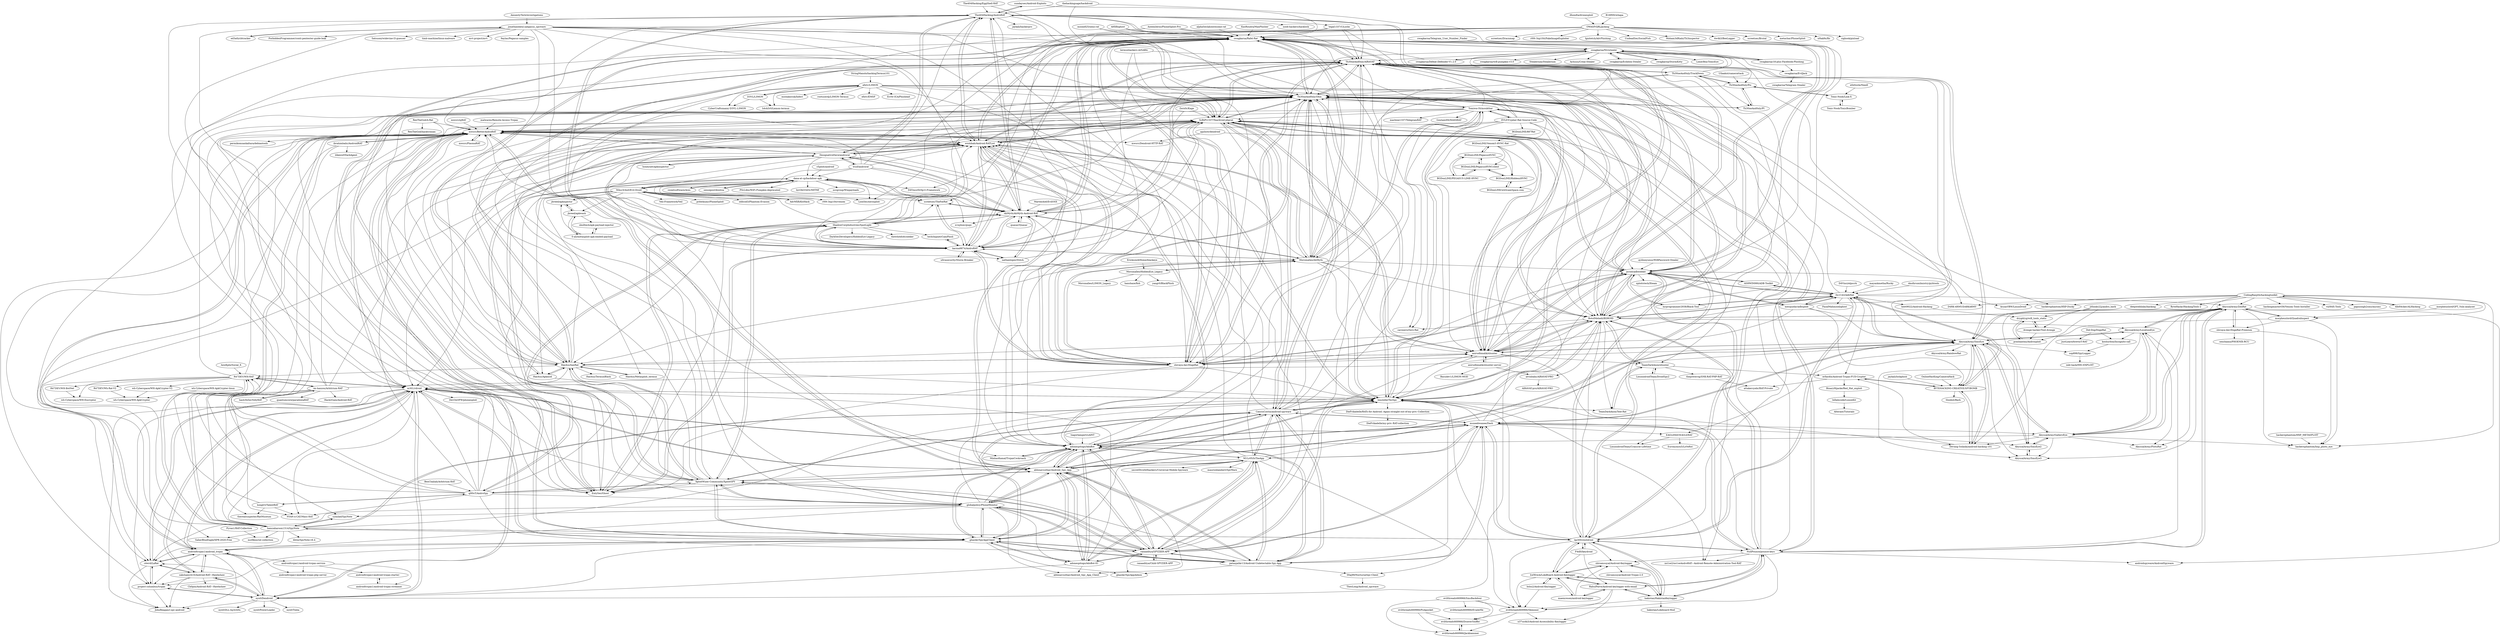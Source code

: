 digraph G {
"sundaysec/Android-Exploits" -> "The404Hacking/AndroRAT" ["e"=1]
"sundaysec/Android-Exploits" -> "swagkarna/Rafel-Rat" ["e"=1]
"ASHWIN990/ADB-Toolkit" -> "0x1CA3/AdbNet" ["e"=1]
"ASHWIN990/ADB-Toolkit" -> "jxroot/adbwebkit" ["e"=1]
"M4sc3r4n0/Evil-Droid" -> "dana-at-cp/backdoor-apk"
"M4sc3r4n0/Evil-Droid" -> "screetsec/TheFatRat" ["e"=1]
"M4sc3r4n0/Evil-Droid" -> "jbreed/apkinjector"
"M4sc3r4n0/Evil-Droid" -> "AhMyth/AhMyth-Android-RAT"
"M4sc3r4n0/Evil-Droid" -> "jbreed/apkwash"
"M4sc3r4n0/Evil-Droid" -> "r00t-3xp10it/venom" ["e"=1]
"M4sc3r4n0/Evil-Droid" -> "prbhtkumr/PhoneSploit" ["e"=1]
"M4sc3r4n0/Evil-Droid" -> "EntySec/Ghost" ["e"=1]
"M4sc3r4n0/Evil-Droid" -> "oddcod3/Phantom-Evasion" ["e"=1]
"M4sc3r4n0/Evil-Droid" -> "wishihab/Android-RATList"
"M4sc3r4n0/Evil-Droid" -> "LionSec/xerosploit" ["e"=1]
"M4sc3r4n0/Evil-Droid" -> "AdrMXR/KitHack" ["e"=1]
"M4sc3r4n0/Evil-Droid" -> "Hax4us/Apkmod" ["e"=1]
"M4sc3r4n0/Evil-Droid" -> "Hax4us/Metasploit_termux" ["e"=1]
"M4sc3r4n0/Evil-Droid" -> "Veil-Framework/Veil" ["e"=1]
"ScRiPt1337/Teardroid-phprat" -> "Th30neAnd0nly/AIRAVAT"
"ScRiPt1337/Teardroid-phprat" -> "Th30neAnd0nly/Ohm"
"ScRiPt1337/Teardroid-phprat" -> "swagkarna/Rafel-Rat"
"ScRiPt1337/Teardroid-phprat" -> "BotolMehedi/BDROID"
"ScRiPt1337/Teardroid-phprat" -> "shivaya-dav/DogeRat"
"ScRiPt1337/Teardroid-phprat" -> "bmshifat/TecSpy"
"ScRiPt1337/Teardroid-phprat" -> "Morsmalleo/AhMyth"
"ScRiPt1337/Teardroid-phprat" -> "wishihab/Android-RATList"
"ScRiPt1337/Teardroid-phprat" -> "Hax4us/haxRat"
"ScRiPt1337/Teardroid-phprat" -> "kp300/shotdroid"
"ScRiPt1337/Teardroid-phprat" -> "CanciuCostin/android-spyware"
"ScRiPt1337/Teardroid-phprat" -> "jxroot/adbwebkit"
"ScRiPt1337/Teardroid-phprat" -> "anirudhmalik/xhunter"
"ScRiPt1337/Teardroid-phprat" -> "abhinavsuthar/Android_Spy_App"
"ScRiPt1337/Teardroid-phprat" -> "mwsrc/BetterAndroRAT"
"abhinavsuthar/Android_Spy_App" -> "ranaaditya/SPYZIER-APP"
"abhinavsuthar/Android_Spy_App" -> "ghazikr/SpyAppClient"
"abhinavsuthar/Android_Spy_App" -> "adonespitogo/AdoBot"
"abhinavsuthar/Android_Spy_App" -> "globalpolicy/PhoneMonitor"
"abhinavsuthar/Android_Spy_App" -> "patanjalikr13/Android-Undetectable-Spy-App"
"abhinavsuthar/Android_Spy_App" -> "CanciuCostin/android-spyware"
"abhinavsuthar/Android_Spy_App" -> "m301/rdroid"
"abhinavsuthar/Android_Spy_App" -> "adonespitogo/AdoBot-IO"
"abhinavsuthar/Android_Spy_App" -> "M1Lr05/IsTheApp"
"abhinavsuthar/Android_Spy_App" -> "mwsrc/BetterAndroRAT"
"abhinavsuthar/Android_Spy_App" -> "XploitWizer-Community/XploitSPY"
"abhinavsuthar/Android_Spy_App" -> "wishihab/Android-RATList"
"abhinavsuthar/Android_Spy_App" -> "muneebwanee/Dash"
"abhinavsuthar/Android_Spy_App" -> "abhinavsuthar/Android_Spy_App_Client"
"abhinavsuthar/Android_Spy_App" -> "bmshifat/TecSpy"
"thehackingsage/hackdroid" -> "jxroot/adbwebkit" ["e"=1]
"thehackingsage/hackdroid" -> "The404Hacking/AndroRAT" ["e"=1]
"thehackingsage/hackdroid" -> "Th30neAnd0nly/Ohm" ["e"=1]
"Zerx0r/Kage" -> "ScRiPt1337/Teardroid-phprat" ["e"=1]
"Zerx0r/Kage" -> "AhMyth/AhMyth-Android-RAT" ["e"=1]
"The404Hacking/AndroRAT" -> "wishihab/Android-RATList"
"The404Hacking/AndroRAT" -> "karma9874/AndroRAT"
"The404Hacking/AndroRAT" -> "swagkarna/Rafel-Rat"
"The404Hacking/AndroRAT" -> "mwsrc/BetterAndroRAT"
"The404Hacking/AndroRAT" -> "AhMyth/AhMyth-Android-RAT"
"The404Hacking/AndroRAT" -> "DesignativeDave/androrat"
"The404Hacking/AndroRAT" -> "Th30neAnd0nly/Ohm"
"The404Hacking/AndroRAT" -> "sundaysec/Android-Exploits" ["e"=1]
"The404Hacking/AndroRAT" -> "jaykali/hackerpro" ["e"=1]
"The404Hacking/AndroRAT" -> "anirudhmalik/xhunter"
"The404Hacking/AndroRAT" -> "EntySec/Ghost" ["e"=1]
"The404Hacking/AndroRAT" -> "noob-hackers/hacklock" ["e"=1]
"The404Hacking/AndroRAT" -> "tegal1337/CiLocks" ["e"=1]
"The404Hacking/AndroRAT" -> "m301/rdroid"
"The404Hacking/AndroRAT" -> "Th30neAnd0nly/AIRAVAT"
"wishihab/Android-RATList" -> "mwsrc/BetterAndroRAT"
"wishihab/Android-RATList" -> "swagkarna/Rafel-Rat"
"wishihab/Android-RATList" -> "AhMyth/AhMyth-Android-RAT"
"wishihab/Android-RATList" -> "The404Hacking/AndroRAT"
"wishihab/Android-RATList" -> "adonespitogo/AdoBot"
"wishihab/Android-RATList" -> "abhinavsuthar/Android_Spy_App"
"wishihab/Android-RATList" -> "ScRiPt1337/Teardroid-phprat"
"wishihab/Android-RATList" -> "Th30neAnd0nly/Ohm"
"wishihab/Android-RATList" -> "Th30neAnd0nly/AIRAVAT"
"wishihab/Android-RATList" -> "shivaya-dav/DogeRat"
"wishihab/Android-RATList" -> "karma9874/AndroRAT"
"wishihab/Android-RATList" -> "DesignativeDave/androrat"
"wishihab/Android-RATList" -> "anirudhmalik/xhunter"
"wishihab/Android-RATList" -> "XploitWizer-Community/XploitSPY"
"wishihab/Android-RATList" -> "m301/rdroid"
"wszf/androrat" -> "DesignativeDave/androrat" ["e"=1]
"wszf/androrat" -> "karma9874/AndroRAT" ["e"=1]
"wszf/androrat" -> "The404Hacking/AndroRAT" ["e"=1]
"wszf/androrat" -> "AhMyth/AhMyth-Android-RAT" ["e"=1]
"wszf/androrat" -> "dana-at-cp/backdoor-apk" ["e"=1]
"wszf/androrat" -> "wishihab/Android-RATList" ["e"=1]
"wszf/androrat" -> "M4sc3r4n0/Evil-Droid" ["e"=1]
"wszf/androrat" -> "mwsrc/BetterAndroRAT" ["e"=1]
"AHXR/ghost" -> "swagkarna/Rafel-Rat" ["e"=1]
"AHXR/ghost" -> "Th30neAnd0nly/Ohm" ["e"=1]
"cymilad/SpyNote" -> "hamzaharoon1314/SpyNote"
"patanjalikr13/Android-Undetectable-Spy-App" -> "ranaaditya/SPYZIER-APP"
"patanjalikr13/Android-Undetectable-Spy-App" -> "ghazikr/SpyAppClient"
"patanjalikr13/Android-Undetectable-Spy-App" -> "abhinavsuthar/Android_Spy_App"
"patanjalikr13/Android-Undetectable-Spy-App" -> "globalpolicy/PhoneMonitor"
"patanjalikr13/Android-Undetectable-Spy-App" -> "ghazikr/SpyAppAdmin"
"patanjalikr13/Android-Undetectable-Spy-App" -> "M1Lr05/IsTheApp"
"patanjalikr13/Android-Undetectable-Spy-App" -> "CanciuCostin/android-spyware"
"patanjalikr13/Android-Undetectable-Spy-App" -> "adonespitogo/AdoBot"
"patanjalikr13/Android-Undetectable-Spy-App" -> "muneebwanee/Dash"
"patanjalikr13/Android-Undetectable-Spy-App" -> "00aj99/NocturneSpy-Client"
"patanjalikr13/Android-Undetectable-Spy-App" -> "XploitWizer-Community/XploitSPY"
"patanjalikr13/Android-Undetectable-Spy-App" -> "bmshifat/TecSpy"
"Marten4n6/EvilOSX" -> "AhMyth/AhMyth-Android-RAT" ["e"=1]
"F4dl0/keydroid" -> "RahulPalve/Android-keylogger-with-email" ["e"=1]
"F4dl0/keydroid" -> "kp300/shotdroid" ["e"=1]
"F4dl0/keydroid" -> "IceWreck/LokiBoard-Android-Keylogger" ["e"=1]
"M1Lr05/IsTheApp" -> "adonespitogo/AdoBot"
"M1Lr05/IsTheApp" -> "adonespitogo/AdoBot-IO"
"M1Lr05/IsTheApp" -> "ranaaditya/SPYZIER-APP"
"M1Lr05/IsTheApp" -> "abhinavsuthar/Android_Spy_App"
"M1Lr05/IsTheApp" -> "CanciuCostin/android-spyware"
"M1Lr05/IsTheApp" -> "patanjalikr13/Android-Undetectable-Spy-App"
"M1Lr05/IsTheApp" -> "globalpolicy/PhoneMonitor"
"M1Lr05/IsTheApp" -> "muneebwanee/Dash"
"M1Lr05/IsTheApp" -> "ghazikr/SpyAppClient"
"M1Lr05/IsTheApp" -> "00aj99/NocturneSpy-Client"
"M1Lr05/IsTheApp" -> "AbyssalArmy/SmsEye"
"M1Lr05/IsTheApp" -> "secret0truth0hackers/Universal-Mobile-Spyware" ["e"=1]
"M1Lr05/IsTheApp" -> "wishihab/Android-RATList"
"M1Lr05/IsTheApp" -> "mauricelambert/SpyWare" ["e"=1]
"M1Lr05/IsTheApp" -> "mwsrc/BetterAndroRAT"
"ibrahimbalic/AndroidRAT" -> "mwsrc/BetterAndroRAT"
"ibrahimbalic/AndroidRAT" -> "ilikenwf/DarkAgent" ["e"=1]
"ibrahimbalic/AndroidRAT" -> "cymilad/SpyNote"
"ibrahimbalic/AndroidRAT" -> "c4wrd/LaRat"
"mayankmetha/Rucky" -> "0x1CA3/AdbNet" ["e"=1]
"ranaaditya/Child-SPYZIER-APP" -> "ranaaditya/SPYZIER-APP"
"tiagorlampert/sAINT" -> "adonespitogo/AdoBot" ["e"=1]
"AmnestyTech/investigations" -> "jonathandata1/pegasus_spyware" ["e"=1]
"IceWreck/LokiBoard-Android-Keylogger" -> "RahulPalve/Android-keylogger-with-email"
"IceWreck/LokiBoard-Android-Keylogger" -> "bshu2/Android-Keylogger"
"IceWreck/LokiBoard-Android-Keylogger" -> "hakistan/HakistanKeylogger"
"IceWreck/LokiBoard-Android-Keylogger" -> "maemresen/android-keylogger"
"IceWreck/LokiBoard-Android-Keylogger" -> "shivamsuyal/Android-Keylogger"
"IceWreck/LokiBoard-Android-Keylogger" -> "kp300/shotdroid"
"IceWreck/LokiBoard-Android-Keylogger" -> "evilthreads669966/Skimmer"
"The404Hacking/EggShell-RAT" -> "Th30neAnd0nly/Ohm" ["e"=1]
"The404Hacking/EggShell-RAT" -> "The404Hacking/AndroRAT" ["e"=1]
"B16f00t/whapa" -> "OWASP/QRLJacking" ["e"=1]
"globalpolicy/PhoneMonitor" -> "abhinavsuthar/Android_Spy_App"
"globalpolicy/PhoneMonitor" -> "ranaaditya/SPYZIER-APP"
"globalpolicy/PhoneMonitor" -> "patanjalikr13/Android-Undetectable-Spy-App"
"globalpolicy/PhoneMonitor" -> "ghazikr/SpyAppClient"
"globalpolicy/PhoneMonitor" -> "mwsrc/BetterAndroRAT"
"globalpolicy/PhoneMonitor" -> "adonespitogo/AdoBot"
"globalpolicy/PhoneMonitor" -> "m301/rdroid"
"globalpolicy/PhoneMonitor" -> "M1Lr05/IsTheApp"
"globalpolicy/PhoneMonitor" -> "XploitWizer-Community/XploitSPY"
"globalpolicy/PhoneMonitor" -> "cymilad/SpyNote"
"globalpolicy/PhoneMonitor" -> "androidtrojan1/android_trojan"
"globalpolicy/PhoneMonitor" -> "c4wrd/LaRat"
"globalpolicy/PhoneMonitor" -> "adonespitogo/AdoBot-IO"
"globalpolicy/PhoneMonitor" -> "bmshifat/TecSpy"
"globalpolicy/PhoneMonitor" -> "abhinavsuthar/Android_Spy_App_Client"
"RexTheGod/A-Rat" -> "Hax4us/haxRat"
"RexTheGod/A-Rat" -> "mwsrc/BetterAndroRAT"
"RexTheGod/A-Rat" -> "RexTheGod/hacktronian"
"honglvt/TalentRAT" -> "NYAN-x-CAT/Mass-RAT" ["e"=1]
"honglvt/TalentRAT" -> "qH0sT/AndroSpy"
"honglvt/TalentRAT" -> "R47DEV/WH-RAT"
"honglvt/TalentRAT" -> "therealsunjester/RatMuseum"
"ghazikr/SpyAppClient" -> "abhinavsuthar/Android_Spy_App"
"ghazikr/SpyAppClient" -> "ranaaditya/SPYZIER-APP"
"ghazikr/SpyAppClient" -> "ghazikr/SpyAppAdmin"
"ghazikr/SpyAppClient" -> "patanjalikr13/Android-Undetectable-Spy-App"
"ghazikr/SpyAppClient" -> "mwsrc/BetterAndroRAT"
"ghazikr/SpyAppClient" -> "globalpolicy/PhoneMonitor"
"ghazikr/SpyAppClient" -> "m301/rdroid"
"ghazikr/SpyAppClient" -> "androidtrojan1/android_trojan"
"ghazikr/SpyAppClient" -> "adonespitogo/AdoBot"
"ghazikr/SpyAppClient" -> "CanciuCostin/android-spyware"
"ghazikr/SpyAppClient" -> "XploitWizer-Community/XploitSPY"
"ghazikr/SpyAppClient" -> "c4wrd/LaRat"
"ghazikr/SpyAppClient" -> "nyx0/Dendroid"
"ghazikr/SpyAppClient" -> "project-columbus/trojan"
"ghazikr/SpyAppClient" -> "adonespitogo/AdoBot-IO"
"RexTheGod/hacktronian" -> "permikomnaskaltara/debiantools"
"00aj99/NocturneSpy-Client" -> "TheoLong/Android_spyware"
"quasar/Quasar" -> "AhMyth/AhMyth-Android-RAT" ["e"=1]
"mesquidar/adbsploit" -> "0x1CA3/AdbNet" ["e"=1]
"mesquidar/adbsploit" -> "jxroot/adbwebkit" ["e"=1]
"mesquidar/adbsploit" -> "BYTEHACKING-CREATIVE/SPYBOMB" ["e"=1]
"mesquidar/adbsploit" -> "Th30neAnd0nly/Ohm" ["e"=1]
"mesquidar/adbsploit" -> "Th30neAnd0nly/AIRAVAT" ["e"=1]
"mesquidar/adbsploit" -> "anirudhmalik/xhunter" ["e"=1]
"mesquidar/adbsploit" -> "AbyssalArmy/SmsEye" ["e"=1]
"karma9874/AndroRAT" -> "swagkarna/Rafel-Rat"
"karma9874/AndroRAT" -> "AhMyth/AhMyth-Android-RAT"
"karma9874/AndroRAT" -> "The404Hacking/AndroRAT"
"karma9874/AndroRAT" -> "EntySec/Ghost" ["e"=1]
"karma9874/AndroRAT" -> "screetsec/TheFatRat" ["e"=1]
"karma9874/AndroRAT" -> "shivaya-dav/DogeRat"
"karma9874/AndroRAT" -> "wishihab/Android-RATList"
"karma9874/AndroRAT" -> "nathanlopez/Stitch" ["e"=1]
"karma9874/AndroRAT" -> "Th30neAnd0nly/Ohm"
"karma9874/AndroRAT" -> "Th30neAnd0nly/AIRAVAT"
"karma9874/AndroRAT" -> "ScRiPt1337/Teardroid-phprat"
"karma9874/AndroRAT" -> "Morsmalleo/AhMyth"
"karma9874/AndroRAT" -> "techchipnet/CamPhish" ["e"=1]
"karma9874/AndroRAT" -> "ShadowCorpIndustries/SpotLight"
"karma9874/AndroRAT" -> "ultrasecurity/Storm-Breaker" ["e"=1]
"hamzaharoon1314/SpyNote" -> "mwsrc/BetterAndroRAT"
"hamzaharoon1314/SpyNote" -> "bmshifat/TecSpy"
"hamzaharoon1314/SpyNote" -> "cymilad/SpyNote"
"hamzaharoon1314/SpyNote" -> "mstfknn/rat-collection"
"hamzaharoon1314/SpyNote" -> "Th30neAnd0nly/Ohm"
"hamzaharoon1314/SpyNote" -> "4btin/SpyNote-v6.4"
"hamzaharoon1314/SpyNote" -> "m301/rdroid"
"hamzaharoon1314/SpyNote" -> "R47DEV/WH-RAT"
"hamzaharoon1314/SpyNote" -> "BotolMehedi/BDROID"
"hamzaharoon1314/SpyNote" -> "SaherBlueEagle/XPR-2020-Free"
"hamzaharoon1314/SpyNote" -> "androidtrojan1/android_trojan"
"hamzaharoon1314/SpyNote" -> "ScRiPt1337/Teardroid-phprat"
"hamzaharoon1314/SpyNote" -> "Th30neAnd0nly/AIRAVAT"
"hamzaharoon1314/SpyNote" -> "kp300/shotdroid"
"hamzaharoon1314/SpyNote" -> "ghazikr/SpyAppClient"
"anirudhmalik/xhunter" -> "anirudhmalik/xhunter-server"
"anirudhmalik/xhunter" -> "Th30neAnd0nly/AIRAVAT"
"anirudhmalik/xhunter" -> "Th30neAnd0nly/Ohm"
"anirudhmalik/xhunter" -> "shivaya-dav/DogeRat"
"anirudhmalik/xhunter" -> "swagkarna/Rafel-Rat"
"anirudhmalik/xhunter" -> "AbyssalArmy/SmsEye"
"anirudhmalik/xhunter" -> "BotolMehedi/BDROID"
"anirudhmalik/xhunter" -> "ScRiPt1337/Teardroid-phprat"
"anirudhmalik/xhunter" -> "jxroot/adbwebkit"
"anirudhmalik/xhunter" -> "wishihab/Android-RATList"
"anirudhmalik/xhunter" -> "Hax4us/haxRat"
"anirudhmalik/xhunter" -> "bmshifat/TecSpy"
"anirudhmalik/xhunter" -> "Devang-Solanki/android-hacking-101"
"anirudhmalik/xhunter" -> "The404Hacking/AndroRAT"
"anirudhmalik/xhunter" -> "TeamDarkAnon/xhunter"
"techchipnet/CamPhish" -> "karma9874/AndroRAT" ["e"=1]
"dhondta/dronesploit" -> "OWASP/QRLJacking" ["e"=1]
"ShadowCorpIndustries/SpotLight" -> "XploitWizer-Community/XploitSPY"
"ShadowCorpIndustries/SpotLight" -> "AhMyth/AhMyth-Android-RAT"
"ShadowCorpIndustries/SpotLight" -> "EntySec/Ghost" ["e"=1]
"ShadowCorpIndustries/SpotLight" -> "karma9874/AndroRAT"
"ShadowCorpIndustries/SpotLight" -> "Hax4us/haxRat"
"ShadowCorpIndustries/SpotLight" -> "swagkarna/Rafel-Rat"
"ShadowCorpIndustries/SpotLight" -> "qH0sT/AndroSpy"
"ShadowCorpIndustries/SpotLight" -> "wishihab/Android-RATList"
"ShadowCorpIndustries/SpotLight" -> "Th30neAnd0nly/Ohm"
"ShadowCorpIndustries/SpotLight" -> "ScRiPt1337/Teardroid-phprat"
"ShadowCorpIndustries/SpotLight" -> "DarkSecDevelopers/HiddenEye-Legacy" ["e"=1]
"ShadowCorpIndustries/SpotLight" -> "techchipnet/CamPhish" ["e"=1]
"ShadowCorpIndustries/SpotLight" -> "screetsec/TheFatRat" ["e"=1]
"ShadowCorpIndustries/SpotLight" -> "thewhiteh4t/seeker" ["e"=1]
"ShadowCorpIndustries/SpotLight" -> "M4sc3r4n0/Evil-Droid"
"swagkarna/Echelon-Stealer" -> "swagkarna/Nivistealer" ["e"=1]
"Hax4us/haxRat" -> "Hax4us/Apkmod" ["e"=1]
"Hax4us/haxRat" -> "mwsrc/BetterAndroRAT"
"Hax4us/haxRat" -> "ScRiPt1337/Teardroid-phprat"
"Hax4us/haxRat" -> "Th30neAnd0nly/Ohm"
"Hax4us/haxRat" -> "Hax4us/TermuxBlack" ["e"=1]
"Hax4us/haxRat" -> "swagkarna/Rafel-Rat"
"Hax4us/haxRat" -> "XploitWizer-Community/XploitSPY"
"Hax4us/haxRat" -> "Th30neAnd0nly/AIRAVAT"
"Hax4us/haxRat" -> "Hax4us/Metasploit_termux" ["e"=1]
"Hax4us/haxRat" -> "anirudhmalik/xhunter"
"Hax4us/haxRat" -> "wishihab/Android-RATList"
"Hax4us/haxRat" -> "bmshifat/TecSpy"
"Hax4us/haxRat" -> "m301/rdroid"
"Hax4us/haxRat" -> "R47DEV/WH-RAT"
"Hax4us/haxRat" -> "jxroot/adbwebkit"
"alphaSeclab/awesome-rat" -> "swagkarna/Rafel-Rat" ["e"=1]
"jaykali/lockphish" -> "BYTEHACKING-CREATIVE/SPYBOMB" ["e"=1]
"EntySec/Ghost" -> "karma9874/AndroRAT" ["e"=1]
"EntySec/Ghost" -> "swagkarna/Rafel-Rat" ["e"=1]
"EntySec/Ghost" -> "AhMyth/AhMyth-Android-RAT" ["e"=1]
"EntySec/Ghost" -> "Th30neAnd0nly/AIRAVAT" ["e"=1]
"EntySec/Ghost" -> "ScRiPt1337/Teardroid-phprat" ["e"=1]
"EntySec/Ghost" -> "Th30neAnd0nly/Ohm" ["e"=1]
"cSploit/android" -> "dana-at-cp/backdoor-apk" ["e"=1]
"erfan4lx/Android-Trojan-FUD-Crypter" -> "attakercyebr/RAT-Private"
"erfan4lx/Android-Trojan-FUD-Crypter" -> "BYTEHACKING-CREATIVE/SPYBOMB"
"erfan4lx/Android-Trojan-FUD-Crypter" -> "BinaryHijacke/Red_Hat_exploit"
"ranaaditya/SPYZIER-APP" -> "patanjalikr13/Android-Undetectable-Spy-App"
"ranaaditya/SPYZIER-APP" -> "abhinavsuthar/Android_Spy_App"
"ranaaditya/SPYZIER-APP" -> "ghazikr/SpyAppClient"
"ranaaditya/SPYZIER-APP" -> "ranaaditya/Child-SPYZIER-APP"
"ranaaditya/SPYZIER-APP" -> "M1Lr05/IsTheApp"
"ranaaditya/SPYZIER-APP" -> "CanciuCostin/android-spyware"
"ranaaditya/SPYZIER-APP" -> "globalpolicy/PhoneMonitor"
"ranaaditya/SPYZIER-APP" -> "muneebwanee/Dash"
"ranaaditya/SPYZIER-APP" -> "adonespitogo/AdoBot"
"ranaaditya/SPYZIER-APP" -> "bmshifat/TecSpy"
"ranaaditya/SPYZIER-APP" -> "ghazikr/SpyAppAdmin"
"ranaaditya/SPYZIER-APP" -> "Th30neAnd0nly/Ohm"
"ranaaditya/SPYZIER-APP" -> "mwsrc/BetterAndroRAT"
"ranaaditya/SPYZIER-APP" -> "XploitWizer-Community/XploitSPY"
"ranaaditya/SPYZIER-APP" -> "adonespitogo/AdoBot-IO"
"CanciuCostin/android-spyware" -> "adonespitogo/AdoBot"
"CanciuCostin/android-spyware" -> "abhinavsuthar/Android_Spy_App"
"CanciuCostin/android-spyware" -> "ranaaditya/SPYZIER-APP"
"CanciuCostin/android-spyware" -> "muneebwanee/Dash"
"CanciuCostin/android-spyware" -> "Th30neAnd0nly/Ohm"
"CanciuCostin/android-spyware" -> "M1Lr05/IsTheApp"
"CanciuCostin/android-spyware" -> "bmshifat/TecSpy"
"CanciuCostin/android-spyware" -> "XploitWizer-Community/XploitSPY"
"CanciuCostin/android-spyware" -> "ScRiPt1337/Teardroid-phprat"
"CanciuCostin/android-spyware" -> "ghazikr/SpyAppClient"
"CanciuCostin/android-spyware" -> "patanjalikr13/Android-Undetectable-Spy-App"
"CanciuCostin/android-spyware" -> "swagkarna/Rafel-Rat"
"CanciuCostin/android-spyware" -> "wishihab/Android-RATList"
"CanciuCostin/android-spyware" -> "Th30neAnd0nly/AIRAVAT"
"CanciuCostin/android-spyware" -> "anirudhmalik/xhunter"
"R47DEV/WH-RAT" -> "m301/rdroid"
"R47DEV/WH-RAT" -> "wh-Cyberspace/WH-ApkCrypter-V2"
"R47DEV/WH-RAT" -> "SaherBlueEagle/XPR-2020-Free"
"R47DEV/WH-RAT" -> "mwsrc/BetterAndroRAT"
"R47DEV/WH-RAT" -> "Th30neAnd0nly/Ohm"
"R47DEV/WH-RAT" -> "R47DEV/WH-BotNet"
"R47DEV/WH-RAT" -> "wh-Cyberspace/WH-Encryptor"
"R47DEV/WH-RAT" -> "hamzaharoon1314/SpyNote"
"R47DEV/WH-RAT" -> "R47DEV/Wh-Rat-V2"
"R47DEV/WH-RAT" -> "im-hanzou/Arbitrium-RAT"
"dmdhrumilmistry/pyhtools" -> "0x1CA3/AdbNet" ["e"=1]
"RahulPalve/Android-keylogger-with-email" -> "evilthreads669966/Skimmer"
"RahulPalve/Android-keylogger-with-email" -> "hakistan/HakistanKeylogger"
"RahulPalve/Android-keylogger-with-email" -> "IceWreck/LokiBoard-Android-Keylogger"
"RahulPalve/Android-keylogger-with-email" -> "NullPounce/pounce-keys"
"RahulPalve/Android-keylogger-with-email" -> "n37sn4k3/Android-Accessibility-Keylogger"
"RahulPalve/Android-keylogger-with-email" -> "maemresen/android-keylogger"
"Hax4us/Apkmod" -> "Hax4us/haxRat" ["e"=1]
"Hax4us/Apkmod" -> "dana-at-cp/backdoor-apk" ["e"=1]
"Hax4us/Apkmod" -> "XploitWizer-Community/XploitSPY" ["e"=1]
"swagkarna/Telegram_User_Number_Finder" -> "swagkarna/Nivistealer" ["e"=1]
"aydinnyunus/WifiPassword-Stealer" -> "jxroot/adbwebkit" ["e"=1]
"swagkarna/StormKitty" -> "swagkarna/Nivistealer" ["e"=1]
"R47DEV/WH-BotNet" -> "wh-Cyberspace/WH-Encryptor"
"hash3liZer/SillyRAT" -> "im-hanzou/Arbitrium-RAT" ["e"=1]
"XploitWizer-Community/XploitSPY" -> "abhinavsuthar/Android_Spy_App"
"XploitWizer-Community/XploitSPY" -> "ShadowCorpIndustries/SpotLight"
"XploitWizer-Community/XploitSPY" -> "CanciuCostin/android-spyware"
"XploitWizer-Community/XploitSPY" -> "Hax4us/haxRat"
"XploitWizer-Community/XploitSPY" -> "ghazikr/SpyAppClient"
"XploitWizer-Community/XploitSPY" -> "Th30neAnd0nly/Ohm"
"XploitWizer-Community/XploitSPY" -> "mwsrc/BetterAndroRAT"
"XploitWizer-Community/XploitSPY" -> "wishihab/Android-RATList"
"XploitWizer-Community/XploitSPY" -> "ranaaditya/SPYZIER-APP"
"XploitWizer-Community/XploitSPY" -> "globalpolicy/PhoneMonitor"
"XploitWizer-Community/XploitSPY" -> "qH0sT/AndroSpy"
"XploitWizer-Community/XploitSPY" -> "swagkarna/Rafel-Rat"
"XploitWizer-Community/XploitSPY" -> "ScRiPt1337/Teardroid-phprat"
"XploitWizer-Community/XploitSPY" -> "EntySec/Ghost" ["e"=1]
"XploitWizer-Community/XploitSPY" -> "adonespitogo/AdoBot"
"qqshow/dendroid" -> "nyx0/Dendroid"
"qqshow/dendroid" -> "mwsrc/Dendroid-HTTP-RAT" ["e"=1]
"AzizKpln/Social_X" -> "R47DEV/WH-RAT" ["e"=1]
"saksham2410/Android-RAT---Hawkshaw" -> "project-columbus/trojan"
"saksham2410/Android-RAT---Hawkshaw" -> "c4wrd/LaRat"
"saksham2410/Android-RAT---Hawkshaw" -> "m301/rdroid"
"saksham2410/Android-RAT---Hawkshaw" -> "nyx0/Dendroid"
"saksham2410/Android-RAT---Hawkshaw" -> "JohnReagan/i-spy-android"
"saksham2410/Android-RAT---Hawkshaw" -> "Ch0pin/Android-RAT---Hawkshaw"
"saksham2410/Android-RAT---Hawkshaw" -> "androidtrojan1/android_trojan"
"qH0sT/AndroSpy" -> "NYAN-x-CAT/Mass-RAT" ["e"=1]
"qH0sT/AndroSpy" -> "m301/rdroid"
"qH0sT/AndroSpy" -> "XploitWizer-Community/XploitSPY"
"qH0sT/AndroSpy" -> "mwsrc/BetterAndroRAT"
"qH0sT/AndroSpy" -> "abhinavsuthar/Android_Spy_App"
"qH0sT/AndroSpy" -> "ranaaditya/SPYZIER-APP"
"qH0sT/AndroSpy" -> "R47DEV/WH-RAT"
"qH0sT/AndroSpy" -> "Th30neAnd0nly/Ohm"
"qH0sT/AndroSpy" -> "wishihab/Android-RATList"
"qH0sT/AndroSpy" -> "honglvt/TalentRAT"
"qH0sT/AndroSpy" -> "swagkarna/Rafel-Rat"
"qH0sT/AndroSpy" -> "Hax4us/haxRat"
"qH0sT/AndroSpy" -> "globalpolicy/PhoneMonitor"
"qH0sT/AndroSpy" -> "ScRiPt1337/Teardroid-phprat"
"qH0sT/AndroSpy" -> "ShadowCorpIndustries/SpotLight"
"hakistan/HakistanKeylogger" -> "hakistan/Lokiboard-Mod"
"hakistan/HakistanKeylogger" -> "shivamsuyal/Android-Keylogger"
"hakistan/HakistanKeylogger" -> "evilthreads669966/Skimmer"
"hakistan/HakistanKeylogger" -> "RahulPalve/Android-keylogger-with-email"
"hakistan/HakistanKeylogger" -> "NullPounce/pounce-keys"
"hakistan/HakistanKeylogger" -> "IceWreck/LokiBoard-Android-Keylogger"
"hakistan/HakistanKeylogger" -> "kp300/shotdroid"
"evilthreads669966/Skimmer" -> "evilthreads669966/DrawerSniffer"
"evilthreads669966/Skimmer" -> "n37sn4k3/Android-Accessibility-Keylogger"
"evilthreads669966/Skimmer" -> "evilthreads669966/Jackhammer"
"heet9022/Android-Hacking" -> "drygdryg/wifi_tools_static"
"wh-Cyberspace/WH-ApkCrypter-linux" -> "wh-Cyberspace/WH-ApkCrypter"
"jithinkc22j/andro_hack" -> "Avenge-hacker/Tool-Avenge"
"jithinkc22j/andro_hack" -> "drygdryg/wifi_tools_static"
"jithinkc22j/andro_hack" -> "prashantmi/Androsploit"
"wh-Cyberspace/WH-ApkCrypter-V2" -> "wh-Cyberspace/WH-ApkCrypter"
"drygdryg/wifi_tools_static" -> "prashantmi/Androsploit"
"drygdryg/wifi_tools_static" -> "Avenge-hacker/Tool-Avenge"
"swagkarna/Rafel-Rat" -> "Th30neAnd0nly/Ohm"
"swagkarna/Rafel-Rat" -> "Th30neAnd0nly/AIRAVAT"
"swagkarna/Rafel-Rat" -> "shivaya-dav/DogeRat"
"swagkarna/Rafel-Rat" -> "ScRiPt1337/Teardroid-phprat"
"swagkarna/Rafel-Rat" -> "karma9874/AndroRAT"
"swagkarna/Rafel-Rat" -> "wishihab/Android-RATList"
"swagkarna/Rafel-Rat" -> "anirudhmalik/xhunter"
"swagkarna/Rafel-Rat" -> "Morsmalleo/AhMyth"
"swagkarna/Rafel-Rat" -> "AhMyth/AhMyth-Android-RAT"
"swagkarna/Rafel-Rat" -> "EntySec/Ghost" ["e"=1]
"swagkarna/Rafel-Rat" -> "swagkarna/Nivistealer"
"swagkarna/Rafel-Rat" -> "The404Hacking/AndroRAT"
"swagkarna/Rafel-Rat" -> "jxroot/adbwebkit"
"swagkarna/Rafel-Rat" -> "BotolMehedi/BDROID"
"swagkarna/Rafel-Rat" -> "Hax4us/haxRat"
"Th30neAnd0nly/PI" -> "Th30neAnd0nly/Ohm"
"Th30neAnd0nly/PI" -> "Th30neAnd0nly/Psi"
"Th30neAnd0nly/Ohm" -> "Th30neAnd0nly/AIRAVAT"
"Th30neAnd0nly/Ohm" -> "swagkarna/Rafel-Rat"
"Th30neAnd0nly/Ohm" -> "ScRiPt1337/Teardroid-phprat"
"Th30neAnd0nly/Ohm" -> "bmshifat/TecSpy"
"Th30neAnd0nly/Ohm" -> "BotolMehedi/BDROID"
"Th30neAnd0nly/Ohm" -> "jxroot/adbwebkit"
"Th30neAnd0nly/Ohm" -> "anirudhmalik/xhunter"
"Th30neAnd0nly/Ohm" -> "shivaya-dav/DogeRat"
"Th30neAnd0nly/Ohm" -> "mwsrc/BetterAndroRAT"
"Th30neAnd0nly/Ohm" -> "Th30neAnd0nly/PI"
"Th30neAnd0nly/Ohm" -> "Tomiwa-Ot/moukthar"
"Th30neAnd0nly/Ohm" -> "CanciuCostin/android-spyware"
"Th30neAnd0nly/Ohm" -> "Morsmalleo/AhMyth"
"Th30neAnd0nly/Ohm" -> "wishihab/Android-RATList"
"Th30neAnd0nly/Ohm" -> "kp300/shotdroid"
"ultrasecurity/Storm-Breaker" -> "karma9874/AndroRAT" ["e"=1]
"Morsmalleo/HiddenEye_Legacy" -> "Morsmalleo/AhMyth"
"Morsmalleo/HiddenEye_Legacy" -> "Morsmalleo/L3MON_Legacy"
"Morsmalleo/HiddenEye_Legacy" -> "hanshaze/fish"
"Morsmalleo/HiddenEye_Legacy" -> "yangr0/BlackPhish" ["e"=1]
"mrprogrammer2938/Black-Tool" -> "jxroot/adbwebkit" ["e"=1]
"mrprogrammer2938/Black-Tool" -> "0x1CA3/AdbNet" ["e"=1]
"kp300/shotdroid" -> "NullPounce/pounce-keys"
"kp300/shotdroid" -> "IceWreck/LokiBoard-Android-Keylogger"
"kp300/shotdroid" -> "hakistan/HakistanKeylogger"
"kp300/shotdroid" -> "Th30neAnd0nly/Ohm"
"kp300/shotdroid" -> "jxroot/adbwebkit"
"kp300/shotdroid" -> "ScRiPt1337/Teardroid-phprat"
"kp300/shotdroid" -> "0x1CA3/AdbNet"
"kp300/shotdroid" -> "shivamsuyal/Android-Keylogger"
"kp300/shotdroid" -> "F4dl0/keydroid" ["e"=1]
"kp300/shotdroid" -> "muneebwanee/Dash"
"kp300/shotdroid" -> "evilthreads669966/Skimmer"
"kp300/shotdroid" -> "swagkarna/Rafel-Rat"
"kp300/shotdroid" -> "bmshifat/TecSpy"
"kp300/shotdroid" -> "BotolMehedi/BDROID"
"kp300/shotdroid" -> "hamzaharoon1314/SpyNote"
"tegal1337/CiLocks" -> "swagkarna/Rafel-Rat" ["e"=1]
"tegal1337/CiLocks" -> "Th30neAnd0nly/AIRAVAT" ["e"=1]
"tegal1337/CiLocks" -> "karma9874/AndroRAT" ["e"=1]
"tegal1337/CiLocks" -> "anirudhmalik/xhunter" ["e"=1]
"jonathandata1/pegasus_spyware" -> "9aylas/Pegasus-samples" ["e"=1]
"jonathandata1/pegasus_spyware" -> "ed3ath/cbtracker" ["e"=1]
"jonathandata1/pegasus_spyware" -> "adonespitogo/AdoBot"
"jonathandata1/pegasus_spyware" -> "CanciuCostin/android-spyware"
"jonathandata1/pegasus_spyware" -> "wishihab/Android-RATList"
"jonathandata1/pegasus_spyware" -> "ScRiPt1337/Teardroid-phprat"
"jonathandata1/pegasus_spyware" -> "swagkarna/Rafel-Rat"
"jonathandata1/pegasus_spyware" -> "MinhasKamal/TrojanCockroach" ["e"=1]
"jonathandata1/pegasus_spyware" -> "ForbiddenProgrammer/conti-pentester-guide-leak" ["e"=1]
"jonathandata1/pegasus_spyware" -> "EntySec/Ghost" ["e"=1]
"jonathandata1/pegasus_spyware" -> "Satsuoni/widevine-l3-guesser" ["e"=1]
"jonathandata1/pegasus_spyware" -> "timb-machine/linux-malware" ["e"=1]
"jonathandata1/pegasus_spyware" -> "screetsec/TheFatRat" ["e"=1]
"jonathandata1/pegasus_spyware" -> "karma9874/AndroRAT"
"jonathandata1/pegasus_spyware" -> "mvt-project/mvt" ["e"=1]
"0x1CA3/AdbNet" -> "BYTEHACKING-CREATIVE/SPYBOMB"
"0x1CA3/AdbNet" -> "jxroot/adbwebkit"
"0x1CA3/AdbNet" -> "mesquidar/adbsploit" ["e"=1]
"0x1CA3/AdbNet" -> "ASHWIN990/ADB-Toolkit" ["e"=1]
"0x1CA3/AdbNet" -> "BotolMehedi/BDROID"
"0x1CA3/AdbNet" -> "AbyssalArmy/SmsEye"
"0x1CA3/AdbNet" -> "Th30neAnd0nly/Ohm"
"0x1CA3/AdbNet" -> "kp300/shotdroid"
"0x1CA3/AdbNet" -> "erfan4lx/Android-Trojan-FUD-Crypter"
"0x1CA3/AdbNet" -> "AbyssalArmy/ZenRat"
"0x1CA3/AdbNet" -> "FazalMahmood/ghost" ["e"=1]
"0x1CA3/AdbNet" -> "anirudhmalik/xhunter"
"0x1CA3/AdbNet" -> "mrprogrammer2938/Black-Tool" ["e"=1]
"0x1CA3/AdbNet" -> "heet9022/Android-Hacking"
"0x1CA3/AdbNet" -> "Th30neAnd0nly/AIRAVAT"
"muneebwanee/Dash" -> "ranaaditya/SPYZIER-APP"
"muneebwanee/Dash" -> "abhinavsuthar/Android_Spy_App"
"muneebwanee/Dash" -> "CanciuCostin/android-spyware"
"muneebwanee/Dash" -> "AbyssalArmy/SmsEye"
"muneebwanee/Dash" -> "adonespitogo/AdoBot"
"muneebwanee/Dash" -> "AbyssalArmy/SmsEye2"
"muneebwanee/Dash" -> "patanjalikr13/Android-Undetectable-Spy-App"
"muneebwanee/Dash" -> "EAGLERAT/EAGLERAT"
"muneebwanee/Dash" -> "kp300/shotdroid"
"muneebwanee/Dash" -> "NullPounce/pounce-keys"
"muneebwanee/Dash" -> "Th30neAnd0nly/Ohm"
"muneebwanee/Dash" -> "M1Lr05/IsTheApp"
"muneebwanee/Dash" -> "bmshifat/TecSpy"
"muneebwanee/Dash" -> "AbyssalArmy/GalleryEye"
"muneebwanee/Dash" -> "Th30neAnd0nly/AIRAVAT"
"BYTEHACKING-CREATIVE/SPYBOMB" -> "erfan4lx/Android-Trojan-FUD-Crypter"
"BYTEHACKING-CREATIVE/SPYBOMB" -> "0x1CA3/AdbNet"
"BYTEHACKING-CREATIVE/SPYBOMB" -> "Devang-Solanki/android-hacking-101"
"BYTEHACKING-CREATIVE/SPYBOMB" -> "AbyssalArmy/SmsEye"
"BYTEHACKING-CREATIVE/SPYBOMB" -> "Sloobot/Bark" ["e"=1]
"Toxic-Noob/ToxicBomber" -> "Toxic-Noob/Link-X"
"jxroot/adbwebkit" -> "Th30neAnd0nly/Ohm"
"jxroot/adbwebkit" -> "0x1CA3/AdbNet"
"jxroot/adbwebkit" -> "BotolMehedi/BDROID"
"jxroot/adbwebkit" -> "swagkarna/Rafel-Rat"
"jxroot/adbwebkit" -> "mesquidar/adbsploit" ["e"=1]
"jxroot/adbwebkit" -> "Th30neAnd0nly/AIRAVAT"
"jxroot/adbwebkit" -> "ASHWIN990/ADB-Toolkit" ["e"=1]
"jxroot/adbwebkit" -> "kp300/shotdroid"
"jxroot/adbwebkit" -> "ScRiPt1337/Teardroid-phprat"
"jxroot/adbwebkit" -> "bmshifat/TecSpy"
"jxroot/adbwebkit" -> "anirudhmalik/xhunter"
"jxroot/adbwebkit" -> "mrprogrammer2938/Black-Tool" ["e"=1]
"jxroot/adbwebkit" -> "xploitstech/Xteam" ["e"=1]
"jxroot/adbwebkit" -> "shivaya-dav/DogeRat"
"jxroot/adbwebkit" -> "D4RK-4RMY/DARKARMY" ["e"=1]
"swagkarna/Defeat-Defender-V1.2.0" -> "swagkarna/Rafel-Rat" ["e"=1]
"swagkarna/Defeat-Defender-V1.2.0" -> "swagkarna/Nivistealer" ["e"=1]
"im-hanzou/Arbitrium-RAT" -> "Th30neAnd0nly/Ohm"
"im-hanzou/Arbitrium-RAT" -> "R47DEV/WH-RAT"
"im-hanzou/Arbitrium-RAT" -> "quantumcore/paradoxiaRAT" ["e"=1]
"im-hanzou/Arbitrium-RAT" -> "Hack2Gain/Android-RAT"
"im-hanzou/Arbitrium-RAT" -> "therealsunjester/RatMuseum"
"im-hanzou/Arbitrium-RAT" -> "BotolMehedi/BDROID"
"im-hanzou/Arbitrium-RAT" -> "mwsrc/BetterAndroRAT"
"im-hanzou/Arbitrium-RAT" -> "wishihab/Android-RATList"
"im-hanzou/Arbitrium-RAT" -> "hash3liZer/SillyRAT" ["e"=1]
"im-hanzou/Arbitrium-RAT" -> "NYAN-x-CAT/Mass-RAT" ["e"=1]
"BinaryHijacke/Red_Hat_exploit" -> "billalxcode/LunoxKit"
"Tomiwa-Ot/moukthar" -> "bmshifat/TecSpy"
"Tomiwa-Ot/moukthar" -> "NullPounce/pounce-keys"
"Tomiwa-Ot/moukthar" -> "Th30neAnd0nly/Ohm"
"Tomiwa-Ot/moukthar" -> "GoutamHX/MAXXRAT"
"Tomiwa-Ot/moukthar" -> "BotolMehedi/BDROID"
"Tomiwa-Ot/moukthar" -> "ScRiPt1337/Teardroid-phprat"
"Tomiwa-Ot/moukthar" -> "Morsmalleo/AhMyth"
"Tomiwa-Ot/moukthar" -> "swagkarna/Rafel-Rat"
"Tomiwa-Ot/moukthar" -> "caronero/Zero-Rat"
"Tomiwa-Ot/moukthar" -> "m301/rdroid"
"Tomiwa-Ot/moukthar" -> "EVLF/Cypher-Rat-Source-Code"
"Tomiwa-Ot/moukthar" -> "machine1337/TelegramRAT" ["e"=1]
"Tomiwa-Ot/moukthar" -> "mwsrc/BetterAndroRAT"
"Tomiwa-Ot/moukthar" -> "Th30neAnd0nly/AIRAVAT"
"Tomiwa-Ot/moukthar" -> "no1se2/no1seAndroRAT---Android-Remote-Administration-Tool-RAT"
"ed3ath/cbtracker" -> "jonathandata1/pegasus_spyware" ["e"=1]
"nyx0/Dendroid" -> "project-columbus/trojan"
"nyx0/Dendroid" -> "m301/rdroid"
"nyx0/Dendroid" -> "mwsrc/BetterAndroRAT"
"nyx0/Dendroid" -> "saksham2410/Android-RAT---Hawkshaw"
"nyx0/Dendroid" -> "c4wrd/LaRat"
"nyx0/Dendroid" -> "androidtrojan1/android_trojan"
"nyx0/Dendroid" -> "nyx0/Tinba" ["e"=1]
"nyx0/Dendroid" -> "JohnReagan/i-spy-android"
"nyx0/Dendroid" -> "nyx0/DLL-Inj3cti0n" ["e"=1]
"nyx0/Dendroid" -> "nyx0/PowerLoader" ["e"=1]
"BenChaliah/Arbitrium-RAT" -> "qH0sT/AndroSpy" ["e"=1]
"maemresen/android-keylogger" -> "IceWreck/LokiBoard-Android-Keylogger"
"maemresen/android-keylogger" -> "RahulPalve/Android-keylogger-with-email"
"maemresen/android-keylogger" -> "shivamsuyal/Android-Keylogger"
"bmshifat/TecSpy" -> "Th30neAnd0nly/Ohm"
"bmshifat/TecSpy" -> "BotolMehedi/BDROID"
"bmshifat/TecSpy" -> "Tomiwa-Ot/moukthar"
"bmshifat/TecSpy" -> "ScRiPt1337/Teardroid-phprat"
"bmshifat/TecSpy" -> "evilthreads669966/Skimmer"
"bmshifat/TecSpy" -> "hamzaharoon1314/SpyNote"
"bmshifat/TecSpy" -> "m301/rdroid"
"bmshifat/TecSpy" -> "Th30neAnd0nly/AIRAVAT"
"bmshifat/TecSpy" -> "mwsrc/BetterAndroRAT"
"bmshifat/TecSpy" -> "no1se2/no1seAndroRAT---Android-Remote-Administration-Tool-RAT"
"bmshifat/TecSpy" -> "abhinavsuthar/Android_Spy_App"
"bmshifat/TecSpy" -> "TeamDarkAnon/Tele-Rat"
"bmshifat/TecSpy" -> "CanciuCostin/android-spyware"
"bmshifat/TecSpy" -> "ranaaditya/SPYZIER-APP"
"bmshifat/TecSpy" -> "DieFrikadelle/RATs-for-Android.-Again-straight-out-of-my-priv.-Collection"
"shivamsuyal/Android-Keylogger" -> "shivamsuyal/Android-Trojan-2.0"
"shivamsuyal/Android-Keylogger" -> "hakistan/HakistanKeylogger"
"shivamsuyal/Android-Keylogger" -> "IceWreck/LokiBoard-Android-Keylogger"
"Avenge-hacker/Tool-Avenge" -> "drygdryg/wifi_tools_static"
"Avenge-hacker/Tool-Avenge" -> "prashantmi/Androsploit"
"evilthreads669966/SmsBackdoor" -> "evilthreads669966/Jackhammer"
"evilthreads669966/SmsBackdoor" -> "evilthreads669966/DrawerSniffer"
"evilthreads669966/SmsBackdoor" -> "evilthreads669966/Skimmer"
"evilthreads669966/SmsBackdoor" -> "evilthreads669966/EvadeMe"
"evilthreads669966/DrawerSniffer" -> "evilthreads669966/Jackhammer"
"evilthreads669966/Jackhammer" -> "evilthreads669966/DrawerSniffer"
"evilthreads669966/Pickpocket" -> "evilthreads669966/Jackhammer"
"evilthreads669966/Pickpocket" -> "evilthreads669966/DrawerSniffer"
"sweetsoftware/Ares" -> "dana-at-cp/backdoor-apk" ["e"=1]
"Th30neAnd0nly/Psi" -> "Th30neAnd0nly/PI"
"Th30neAnd0nly/Psi" -> "Th30neAnd0nly/TrackDown"
"Th30neAnd0nly/Psi" -> "Th30neAnd0nly/Ohm"
"Th30neAnd0nly/Psi" -> "Toxic-Noob/Link-X"
"BotolMehedi/BDROID" -> "TeamDarkAnon/xhunter"
"BotolMehedi/BDROID" -> "bmshifat/TecSpy"
"BotolMehedi/BDROID" -> "Th30neAnd0nly/Ohm"
"BotolMehedi/BDROID" -> "ScRiPt1337/Teardroid-phprat"
"BotolMehedi/BDROID" -> "NullPounce/pounce-keys"
"BotolMehedi/BDROID" -> "Th30neAnd0nly/AIRAVAT"
"BotolMehedi/BDROID" -> "jxroot/adbwebkit"
"BotolMehedi/BDROID" -> "caronero/Zero-Rat"
"BotolMehedi/BDROID" -> "AbyssalArmy/LocationEye"
"BotolMehedi/BDROID" -> "alvinbaby/AIRAVAT-PRO"
"BotolMehedi/BDROID" -> "anirudhmalik/xhunter"
"BotolMehedi/BDROID" -> "0x1CA3/AdbNet"
"BotolMehedi/BDROID" -> "AbyssalArmy/ZenRat"
"BotolMehedi/BDROID" -> "swagkarna/Rafel-Rat"
"BotolMehedi/BDROID" -> "TeamDarkAnon/Tele-Rat"
"Th30neAnd0nly/AIRAVAT" -> "Th30neAnd0nly/Ohm"
"Th30neAnd0nly/AIRAVAT" -> "shivaya-dav/DogeRat"
"Th30neAnd0nly/AIRAVAT" -> "ScRiPt1337/Teardroid-phprat"
"Th30neAnd0nly/AIRAVAT" -> "anirudhmalik/xhunter"
"Th30neAnd0nly/AIRAVAT" -> "swagkarna/Rafel-Rat"
"Th30neAnd0nly/AIRAVAT" -> "BotolMehedi/BDROID"
"Th30neAnd0nly/AIRAVAT" -> "Morsmalleo/AhMyth"
"Th30neAnd0nly/AIRAVAT" -> "bmshifat/TecSpy"
"Th30neAnd0nly/AIRAVAT" -> "jxroot/adbwebkit"
"Th30neAnd0nly/AIRAVAT" -> "wishihab/Android-RATList"
"Th30neAnd0nly/AIRAVAT" -> "AbyssalArmy/SmsEye"
"Th30neAnd0nly/AIRAVAT" -> "Hax4us/haxRat"
"Th30neAnd0nly/AIRAVAT" -> "karma9874/AndroRAT"
"Th30neAnd0nly/AIRAVAT" -> "Th30neAnd0nly/TrackDown"
"Th30neAnd0nly/AIRAVAT" -> "EntySec/Ghost" ["e"=1]
"swagkarna/18-plus-Facebook-Phishing" -> "swagkarna/Nivistealer" ["e"=1]
"swagkarna/18-plus-Facebook-Phishing" -> "swagkarna/EvilJack" ["e"=1]
"swagkarna/18-plus-Facebook-Phishing" -> "swagkarna/Rafel-Rat" ["e"=1]
"EVLF/Cypher-Rat-Source-Code" -> "TeamDarkAnon/xhunter"
"EVLF/Cypher-Rat-Source-Code" -> "Th30neAnd0nly/Ohm"
"EVLF/Cypher-Rat-Source-Code" -> "BotolMehedi/BDROID"
"EVLF/Cypher-Rat-Source-Code" -> "caronero/Zero-Rat"
"EVLF/Cypher-Rat-Source-Code" -> "BGDonLINE/887Rat"
"EVLF/Cypher-Rat-Source-Code" -> "mwsrc/BetterAndroRAT"
"EVLF/Cypher-Rat-Source-Code" -> "Th30neAnd0nly/AIRAVAT"
"EVLF/Cypher-Rat-Source-Code" -> "Tomiwa-Ot/moukthar"
"EVLF/Cypher-Rat-Source-Code" -> "bmshifat/TecSpy"
"BGDonLINE/PegasusHVNC" -> "BGDonLINE/PegasusHVNCclient"
"BGDonLINE/PegasusHVNC" -> "BGDonLINE/PEGASUS-LIME-HVNC"
"BGDonLINE/PegasusHVNC" -> "BGDonLINE/Venom5-HVNC-Rat"
"BGDonLINE/PegasusHVNC" -> "BGDonLINE/HiddenzHVNC"
"swagkarna/Nivistealer" -> "swagkarna/Rafel-Rat"
"swagkarna/Nivistealer" -> "swagkarna/18-plus-Facebook-Phishing" ["e"=1]
"swagkarna/Nivistealer" -> "swagkarna/EvilJack"
"swagkarna/Nivistealer" -> "Th30neAnd0nly/Ohm"
"swagkarna/Nivistealer" -> "Th30neAnd0nly/AIRAVAT"
"swagkarna/Nivistealer" -> "swagkarna/Echelon-Stealer" ["e"=1]
"swagkarna/Nivistealer" -> "LimerBoy/ToxicEye" ["e"=1]
"swagkarna/Nivistealer" -> "swagkarna/StormKitty" ["e"=1]
"swagkarna/Nivistealer" -> "swagkarna/wifi-pumpkin-v3.0" ["e"=1]
"swagkarna/Nivistealer" -> "swagkarna/Defeat-Defender-V1.2.0" ["e"=1]
"swagkarna/Nivistealer" -> "Stealerium/Stealerium" ["e"=1]
"swagkarna/Nivistealer" -> "Th30neAnd0nly/Psi"
"swagkarna/Nivistealer" -> "BotolMehedi/BDROID"
"swagkarna/Nivistealer" -> "Ayhuuu/Creal-Stealer" ["e"=1]
"swagkarna/Nivistealer" -> "shivaya-dav/DogeRat"
"BGDonLINE/PEGASUS-LIME-HVNC" -> "BGDonLINE/PegasusHVNCclient"
"BGDonLINE/PEGASUS-LIME-HVNC" -> "BGDonLINE/PegasusHVNC"
"BGDonLINE/887Rat" -> "BGDonLINE/Venom5-HVNC-Rat"
"Toxic-Noob/Link-X" -> "Th30neAnd0nly/Psi"
"Toxic-Noob/Link-X" -> "Toxic-Noob/ToxicBomber"
"MinhasKamal/TrojanCockroach" -> "adonespitogo/AdoBot" ["e"=1]
"4lbH4cker/ALHacking" -> "CodingRanjith/hackingtoolkit" ["e"=1]
"Morsmalleo/AhMyth" -> "swagkarna/Rafel-Rat"
"Morsmalleo/AhMyth" -> "ScRiPt1337/Teardroid-phprat"
"Morsmalleo/AhMyth" -> "Th30neAnd0nly/AIRAVAT"
"Morsmalleo/AhMyth" -> "Th30neAnd0nly/Ohm"
"Morsmalleo/AhMyth" -> "AhMyth/AhMyth-Android-RAT"
"Morsmalleo/AhMyth" -> "shivaya-dav/DogeRat"
"Morsmalleo/AhMyth" -> "Tomiwa-Ot/moukthar"
"Morsmalleo/AhMyth" -> "wishihab/Android-RATList"
"Morsmalleo/AhMyth" -> "karma9874/AndroRAT"
"Morsmalleo/AhMyth" -> "anirudhmalik/xhunter"
"Morsmalleo/AhMyth" -> "Morsmalleo/HiddenEye_Legacy"
"Morsmalleo/AhMyth" -> "bmshifat/TecSpy"
"Morsmalleo/AhMyth" -> "Hax4us/haxRat"
"Morsmalleo/AhMyth" -> "jxroot/adbwebkit"
"Morsmalleo/AhMyth" -> "BotolMehedi/BDROID"
"StringManolo/hackingTermux101" -> "efxtv/L3MON" ["e"=1]
"BGDonLINE/Venom5-HVNC-Rat" -> "BGDonLINE/HiddenzHVNC"
"BGDonLINE/Venom5-HVNC-Rat" -> "BGDonLINE/whScamSpace.com"
"BGDonLINE/Venom5-HVNC-Rat" -> "BGDonLINE/PegasusHVNC"
"BGDonLINE/Venom5-HVNC-Rat" -> "BGDonLINE/PegasusHVNCclient"
"OnlineHacKing/CameraHack" -> "BYTEHACKING-CREATIVE/SPYBOMB" ["e"=1]
"Pyran1/RAT-Collection" -> "mstfknn/rat-collection" ["e"=1]
"c4wrd/LaRat" -> "project-columbus/trojan"
"c4wrd/LaRat" -> "JohnReagan/i-spy-android"
"c4wrd/LaRat" -> "m301/rdroid"
"c4wrd/LaRat" -> "saksham2410/Android-RAT---Hawkshaw"
"c4wrd/LaRat" -> "androidtrojan1/android_trojan"
"BGDonLINE/HiddenzHVNC" -> "BGDonLINE/whScamSpace.com"
"BGDonLINE/HiddenzHVNC" -> "BGDonLINE/PegasusHVNCclient"
"project-columbus/trojan" -> "c4wrd/LaRat"
"project-columbus/trojan" -> "JohnReagan/i-spy-android"
"project-columbus/trojan" -> "nyx0/Dendroid"
"BGDonLINE/PegasusHVNCclient" -> "BGDonLINE/PEGASUS-LIME-HVNC"
"BGDonLINE/PegasusHVNCclient" -> "BGDonLINE/PegasusHVNC"
"BGDonLINE/PegasusHVNCclient" -> "BGDonLINE/HiddenzHVNC"
"billalxcode/LunoxKit" -> "Alterant/Tutorials"
"BGDonLINE/whScamSpace.com" -> "BGDonLINE/HiddenzHVNC"
"anirudhmalik/xhunter-server" -> "anirudhmalik/xhunter"
"anirudhmalik/xhunter-server" -> "alvinbaby/AIRAVAT-PRO"
"anirudhmalik/xhunter-server" -> "Basudev1/L3MON-MOD"
"shivaya-dav/DogeRat" -> "Th30neAnd0nly/AIRAVAT"
"shivaya-dav/DogeRat" -> "swagkarna/Rafel-Rat"
"shivaya-dav/DogeRat" -> "Th30neAnd0nly/Ohm"
"shivaya-dav/DogeRat" -> "anirudhmalik/xhunter"
"shivaya-dav/DogeRat" -> "ScRiPt1337/Teardroid-phprat"
"shivaya-dav/DogeRat" -> "karma9874/AndroRAT"
"shivaya-dav/DogeRat" -> "wishihab/Android-RATList"
"shivaya-dav/DogeRat" -> "Morsmalleo/AhMyth"
"shivaya-dav/DogeRat" -> "BotolMehedi/BDROID"
"shivaya-dav/DogeRat" -> "jxroot/adbwebkit"
"shivaya-dav/DogeRat" -> "AhMyth/AhMyth-Android-RAT"
"shivaya-dav/DogeRat" -> "EntySec/Ghost" ["e"=1]
"shivaya-dav/DogeRat" -> "The404Hacking/AndroRAT"
"shivaya-dav/DogeRat" -> "bmshifat/TecSpy"
"shivaya-dav/DogeRat" -> "AbyssalArmy/SmsEye"
"TeamDarkAnon/xhunter" -> "TeamDarkAnon/Tele-Rat"
"TeamDarkAnon/xhunter" -> "BotolMehedi/BDROID"
"TeamDarkAnon/xhunter" -> "thepowerraj/SNK-RAT-PHP-RAT"
"TeamDarkAnon/xhunter" -> "erfan4lx/Android-Trojan-FUD-Crypter"
"TeamDarkAnon/xhunter" -> "LinuxndroidTeam/DroidSpy2"
"KasRoudra/MaxPhisher" -> "swagkarna/Rafel-Rat" ["e"=1]
"EricksonAtHome/blackeye" -> "Morsmalleo/HiddenEye_Legacy" ["e"=1]
"AbyssalArmy/SmsEye" -> "AbyssalArmy/SmsEye2"
"AbyssalArmy/SmsEye" -> "AbyssalArmy/GalleryEye"
"AbyssalArmy/SmsEye" -> "AbyssalArmy/ZenRat"
"AbyssalArmy/SmsEye" -> "AbyssalArmy/SmsEye3"
"AbyssalArmy/SmsEye" -> "AbyssalArmy/LocationEye"
"AbyssalArmy/SmsEye" -> "anirudhmalik/xhunter"
"AbyssalArmy/SmsEye" -> "BYTEHACKING-CREATIVE/SPYBOMB"
"AbyssalArmy/SmsEye" -> "muneebwanee/Dash"
"AbyssalArmy/SmsEye" -> "Devang-Solanki/android-hacking-101"
"AbyssalArmy/SmsEye" -> "0x1CA3/AdbNet"
"AbyssalArmy/SmsEye" -> "Th30neAnd0nly/AIRAVAT"
"AbyssalArmy/SmsEye" -> "AbyssalArmy/RainbowRat"
"AbyssalArmy/SmsEye" -> "EAGLERAT/EAGLERAT"
"AbyssalArmy/SmsEye" -> "adonespitogo/AdoBot"
"AbyssalArmy/SmsEye" -> "sop898/SpyLogger"
"AzeemIdrisi/PhoneSploit-Pro" -> "karma9874/AndroRAT" ["e"=1]
"AzeemIdrisi/PhoneSploit-Pro" -> "swagkarna/Rafel-Rat" ["e"=1]
"AzeemIdrisi/PhoneSploit-Pro" -> "Th30neAnd0nly/AIRAVAT" ["e"=1]
"NullPounce/pounce-keys" -> "kp300/shotdroid"
"NullPounce/pounce-keys" -> "hakistan/HakistanKeylogger"
"NullPounce/pounce-keys" -> "RahulPalve/Android-keylogger-with-email"
"NullPounce/pounce-keys" -> "BotolMehedi/BDROID"
"NullPounce/pounce-keys" -> "Tomiwa-Ot/moukthar"
"NullPounce/pounce-keys" -> "shivamsuyal/Android-Keylogger"
"NullPounce/pounce-keys" -> "Th30neAnd0nly/Ohm"
"NullPounce/pounce-keys" -> "AbyssalArmy/ZenRat"
"NullPounce/pounce-keys" -> "bmshifat/TecSpy"
"NullPounce/pounce-keys" -> "evilthreads669966/Skimmer"
"NullPounce/pounce-keys" -> "androidspyware/AndroidSpyware"
"NullPounce/pounce-keys" -> "muneebwanee/Dash"
"NullPounce/pounce-keys" -> "AbyssalArmy/LocationEye"
"NullPounce/pounce-keys" -> "ScRiPt1337/Teardroid-phprat"
"NullPounce/pounce-keys" -> "no1se2/no1seAndroRAT---Android-Remote-Administration-Tool-RAT"
"efxtv/L3MON" -> "D3VL/L3MON"
"efxtv/L3MON" -> "Th30neAnd0nly/Ohm"
"efxtv/L3MON" -> "efxtv/EMSF" ["e"=1]
"efxtv/L3MON" -> "h4ck3r0/Lemon-termux" ["e"=1]
"efxtv/L3MON" -> "hackerxphantom/HXP-Ducky" ["e"=1]
"efxtv/L3MON" -> "Hax4us/haxRat"
"efxtv/L3MON" -> "AryanVBW/LinuxDroid" ["e"=1]
"efxtv/L3MON" -> "shivaya-dav/DogeRat"
"efxtv/L3MON" -> "ScRiPt1337/Teardroid-phprat"
"efxtv/L3MON" -> "CyberCraftsmanx/-D3VL-L3MON"
"efxtv/L3MON" -> "Err0r-ICA/Phishbait" ["e"=1]
"efxtv/L3MON" -> "jxroot/adbwebkit"
"efxtv/L3MON" -> "mishakorzik/Infect" ["e"=1]
"efxtv/L3MON" -> "rootuserdj/L3MON-Termux"
"efxtv/L3MON" -> "anirudhmalik/xhunter"
"TeamDarkAnon/Tele-Rat" -> "TeamDarkAnon/xhunter"
"Th30neAnd0nly/TrackDown" -> "Th30neAnd0nly/Psi"
"Th30neAnd0nly/TrackDown" -> "Th30neAnd0nly/AIRAVAT"
"Th30neAnd0nly/TrackDown" -> "Th30neAnd0nly/Ohm"
"Th30neAnd0nly/TrackDown" -> "Th30neAnd0nly/PI"
"Th30neAnd0nly/TrackDown" -> "AbyssalArmy/SmsEye"
"Th30neAnd0nly/TrackDown" -> "swagkarna/Nivistealer"
"Th30neAnd0nly/TrackDown" -> "BotolMehedi/BDROID"
"Th30neAnd0nly/TrackDown" -> "shivaya-dav/DogeRat"
"termuxhackers-id/SARA" -> "shivaya-dav/DogeRat" ["e"=1]
"termuxhackers-id/SARA" -> "Th30neAnd0nly/AIRAVAT" ["e"=1]
"termuxhackers-id/SARA" -> "ScRiPt1337/Teardroid-phprat" ["e"=1]
"alvinbaby/AIRAVAT-PRO" -> "AIRAVAT-pro/AIRAVAT-PRO"
"mwsrc/PlasmaRAT" -> "mwsrc/BetterAndroRAT" ["e"=1]
"D3VL/L3MON" -> "efxtv/L3MON"
"D3VL/L3MON" -> "CyberCraftsmanx/-D3VL-L3MON"
"D3VL/L3MON" -> "h4ck3r0/Lemon-termux" ["e"=1]
"CodingRanjith/hackingtoolkit" -> "morpheuslord/QuadraInspect"
"CodingRanjith/hackingtoolkit" -> "AbyssalArmy/GalleryEye"
"CodingRanjith/hackingtoolkit" -> "deepweblinks/hacking" ["e"=1]
"CodingRanjith/hackingtoolkit" -> "ByteHackr/HackingTools-2" ["e"=1]
"CodingRanjith/hackingtoolkit" -> "4lbH4cker/ALHacking" ["e"=1]
"CodingRanjith/hackingtoolkit" -> "AryanVBW/LinuxDroid" ["e"=1]
"CodingRanjith/hackingtoolkit" -> "AbyssalArmy/ZenRat"
"CodingRanjith/hackingtoolkit" -> "hackerxphantom/hxp_photo_eye"
"CodingRanjith/hackingtoolkit" -> "hackerxphantom/HXP-Ducky" ["e"=1]
"CodingRanjith/hackingtoolkit" -> "D4RK-4RMY/DARKARMY" ["e"=1]
"CodingRanjith/hackingtoolkit" -> "hackingmastert56/Venom-Tools-Installer" ["e"=1]
"CodingRanjith/hackingtoolkit" -> "vil/H4X-Tools" ["e"=1]
"CodingRanjith/hackingtoolkit" -> "papusingh2sms/mysms" ["e"=1]
"dana-at-cp/backdoor-apk" -> "M4sc3r4n0/Evil-Droid"
"dana-at-cp/backdoor-apk" -> "screetsec/TheFatRat" ["e"=1]
"dana-at-cp/backdoor-apk" -> "sensepost/kwetza" ["e"=1]
"dana-at-cp/backdoor-apk" -> "AhMyth/AhMyth-Android-RAT"
"dana-at-cp/backdoor-apk" -> "Hax4us/Apkmod" ["e"=1]
"dana-at-cp/backdoor-apk" -> "n1nj4sec/pupy" ["e"=1]
"dana-at-cp/backdoor-apk" -> "nathanlopez/Stitch" ["e"=1]
"dana-at-cp/backdoor-apk" -> "sweetsoftware/Ares" ["e"=1]
"dana-at-cp/backdoor-apk" -> "P0cL4bs/WiFi-Pumpkin-deprecated" ["e"=1]
"dana-at-cp/backdoor-apk" -> "r00t-3xp10it/venom" ["e"=1]
"dana-at-cp/backdoor-apk" -> "byt3bl33d3r/MITMf" ["e"=1]
"dana-at-cp/backdoor-apk" -> "AdrMXR/KitHack" ["e"=1]
"dana-at-cp/backdoor-apk" -> "D4Vinci/Dr0p1t-Framework" ["e"=1]
"dana-at-cp/backdoor-apk" -> "LionSec/xerosploit" ["e"=1]
"dana-at-cp/backdoor-apk" -> "nccgroup/Winpayloads" ["e"=1]
"LinuxndroidTeam/DroidSpy2" -> "LinuxndroidTeam/Craxsrat-Lifetime"
"LinuxndroidTeam/DroidSpy2" -> "TeamDarkAnon/xhunter"
"malwares/Remote-Access-Trojan" -> "mwsrc/BetterAndroRAT" ["e"=1]
"AbyssalArmy/GalleryEye" -> "AbyssalArmy/SmsEye"
"AbyssalArmy/GalleryEye" -> "AbyssalArmy/SmsEye2"
"AbyssalArmy/GalleryEye" -> "AbyssalArmy/ZenRat"
"AbyssalArmy/GalleryEye" -> "AbyssalArmy/LocationEye"
"AbyssalArmy/GalleryEye" -> "hackerxphantom/hxp_photo_eye"
"AbyssalArmy/GalleryEye" -> "AbyssalArmy/SmsEye3"
"AbyssalArmy/GalleryEye" -> "adonespitogo/AdoBot"
"AbyssalArmy/GalleryEye" -> "AbyssalArmy/PlotuRat"
"AbyssalArmy/GalleryEye" -> "Devang-Solanki/android-hacking-101"
"AbyssalArmy/SmsEye2" -> "AbyssalArmy/SmsEye"
"AbyssalArmy/SmsEye2" -> "AbyssalArmy/SmsEye3"
"AbyssalArmy/SmsEye2" -> "AbyssalArmy/GalleryEye"
"hackerxphantom/HXP_METASPLOIT" -> "hackerxphantom/hxp_photo_eye" ["e"=1]
"R47DEV/Wh-Rat-V2" -> "wh-Cyberspace/WH-ApkCrypter"
"thepowerraj/SNK-RAT-PHP-RAT" -> "attakercyebr/RAT-Private"
"OWASP/QRLJacking" -> "D4Vinci/Dr0p1t-Framework" ["e"=1]
"OWASP/QRLJacking" -> "LionSec/xerosploit" ["e"=1]
"OWASP/QRLJacking" -> "XploitWizer-Community/XploitSPY"
"OWASP/QRLJacking" -> "screetsec/Dracnmap" ["e"=1]
"OWASP/QRLJacking" -> "r00t-3xp10it/FakeImageExploiter" ["e"=1]
"OWASP/QRLJacking" -> "Ignitetch/AdvPhishing" ["e"=1]
"OWASP/QRLJacking" -> "UndeadSec/SocialFish" ["e"=1]
"OWASP/QRLJacking" -> "Moham3dRiahi/Th3inspector" ["e"=1]
"OWASP/QRLJacking" -> "4w4k3/BeeLogger" ["e"=1]
"OWASP/QRLJacking" -> "screetsec/Brutal" ["e"=1]
"OWASP/QRLJacking" -> "swagkarna/Rafel-Rat"
"OWASP/QRLJacking" -> "AhMyth/AhMyth-Android-RAT"
"OWASP/QRLJacking" -> "metachar/PhoneSploit" ["e"=1]
"OWASP/QRLJacking" -> "xHak9x/fbi" ["e"=1]
"OWASP/QRLJacking" -> "sighook/pixload" ["e"=1]
"mwsrc/njRAT" -> "mwsrc/BetterAndroRAT" ["e"=1]
"morpheuslord/QuadraInspect" -> "hackerxphantom/hxp_photo_eye"
"morpheuslord/QuadraInspect" -> "AbyssalArmy/ZenRat"
"morpheuslord/QuadraInspect" -> "Devang-Solanki/android-hacking-101"
"morpheuslord/QuadraInspect" -> "shivaya-dav/DogeRat-Premium"
"screetsec/TheFatRat" -> "AhMyth/AhMyth-Android-RAT" ["e"=1]
"screetsec/TheFatRat" -> "karma9874/AndroRAT" ["e"=1]
"Devang-Solanki/android-hacking-101" -> "BYTEHACKING-CREATIVE/SPYBOMB"
"Devang-Solanki/android-hacking-101" -> "erfan4lx/Android-Trojan-FUD-Crypter"
"Devang-Solanki/android-hacking-101" -> "AbyssalArmy/SmsEye"
"D4Vinci/elpscrk" -> "0x1CA3/AdbNet" ["e"=1]
"sensepost/kwetza" -> "dana-at-cp/backdoor-apk" ["e"=1]
"mwsrc/BetterAndroRAT" -> "m301/rdroid"
"mwsrc/BetterAndroRAT" -> "androidtrojan1/android_trojan"
"mwsrc/BetterAndroRAT" -> "nyx0/Dendroid"
"mwsrc/BetterAndroRAT" -> "mwsrc/PlasmaRAT" ["e"=1]
"mwsrc/BetterAndroRAT" -> "wishihab/Android-RATList"
"mwsrc/BetterAndroRAT" -> "Th30neAnd0nly/Ohm"
"mwsrc/BetterAndroRAT" -> "c4wrd/LaRat"
"mwsrc/BetterAndroRAT" -> "abhinavsuthar/Android_Spy_App"
"mwsrc/BetterAndroRAT" -> "hamzaharoon1314/SpyNote"
"mwsrc/BetterAndroRAT" -> "project-columbus/trojan"
"mwsrc/BetterAndroRAT" -> "mwsrc/Dendroid-HTTP-RAT" ["e"=1]
"mwsrc/BetterAndroRAT" -> "ibrahimbalic/AndroidRAT"
"mwsrc/BetterAndroRAT" -> "DesignativeDave/androrat"
"mwsrc/BetterAndroRAT" -> "ghazikr/SpyAppClient"
"mwsrc/BetterAndroRAT" -> "bmshifat/TecSpy"
"androidtrojan1/android-trojan-service-" -> "androidtrojan1/android-trojan-starter-"
"androidtrojan1/android-trojan-service-" -> "androidtrojan1/android-trojan-php-server"
"androidtrojan1/android-trojan-service-" -> "androidtrojan1/android-trojan-streamer"
"morpheuslord/GPT_Vuln-analyzer" -> "morpheuslord/QuadraInspect" ["e"=1]
"0-ali/metasploit-apk-embed-payload" -> "skulltech/apk-payload-injector"
"0-ali/metasploit-apk-embed-payload" -> "jbreed/apkinjector"
"0-ali/metasploit-apk-embed-payload" -> "jbreed/apkwash"
"androidtrojan1/android_trojan" -> "mwsrc/BetterAndroRAT"
"androidtrojan1/android_trojan" -> "m301/rdroid"
"androidtrojan1/android_trojan" -> "c4wrd/LaRat"
"androidtrojan1/android_trojan" -> "androidtrojan1/android-trojan-service-"
"androidtrojan1/android_trojan" -> "project-columbus/trojan"
"androidtrojan1/android_trojan" -> "JohnReagan/i-spy-android"
"androidtrojan1/android_trojan" -> "androidtrojan1/android-trojan-php-server"
"androidtrojan1/android_trojan" -> "nyx0/Dendroid"
"androidtrojan1/android_trojan" -> "saksham2410/Android-RAT---Hawkshaw"
"swagkarna/EvilJack" -> "swagkarna/Telegram-Stealer"
"EAGLERAT/EAGLERAT" -> "Euronymou5/LoVeRst"
"EAGLERAT/EAGLERAT" -> "LinuxndroidTeam/Craxsrat-Lifetime"
"AbyssalArmy/SmsEye3" -> "AbyssalArmy/SmsEye2"
"androidtrojan1/android-trojan-starter-" -> "androidtrojan1/android-trojan-streamer"
"androidtrojan1/android-trojan-streamer" -> "androidtrojan1/android-trojan-starter-"
"eth0izzle/Needl" -> "Toxic-Noob/Link-X" ["e"=1]
"nathanlopez/Stitch" -> "AhMyth/AhMyth-Android-RAT" ["e"=1]
"nathanlopez/Stitch" -> "karma9874/AndroRAT" ["e"=1]
"nathanlopez/Stitch" -> "swagkarna/Rafel-Rat" ["e"=1]
"moom825/xeno-rat" -> "swagkarna/Rafel-Rat" ["e"=1]
"moom825/xeno-rat" -> "shivaya-dav/DogeRat" ["e"=1]
"DesignativeDave/androrat" -> "mwsrc/BetterAndroRAT"
"DesignativeDave/androrat" -> "wszf/androrat" ["e"=1]
"DesignativeDave/androrat" -> "The404Hacking/AndroRAT"
"DesignativeDave/androrat" -> "wishihab/Android-RATList"
"DesignativeDave/androrat" -> "AhMyth/AhMyth-Android-RAT"
"DesignativeDave/androrat" -> "abhinavsuthar/Android_Spy_App"
"DesignativeDave/androrat" -> "m301/rdroid"
"DesignativeDave/androrat" -> "karma9874/AndroRAT"
"DesignativeDave/androrat" -> "globalpolicy/PhoneMonitor"
"DesignativeDave/androrat" -> "adonespitogo/AdoBot"
"DesignativeDave/androrat" -> "Th30neAnd0nly/Ohm"
"DesignativeDave/androrat" -> "ScRiPt1337/Teardroid-phprat"
"DesignativeDave/androrat" -> "dana-at-cp/backdoor-apk"
"DesignativeDave/androrat" -> "honeynet/apkinspector" ["e"=1]
"DesignativeDave/androrat" -> "androidtrojan1/android_trojan"
"Did-Dog/DogeRat" -> "JustLearnHowto/T-RAT"
"Did-Dog/DogeRat" -> "koshurboii/Incognito-call"
"sop898/SpyLogger" -> "mkt-hack/IMG-EXPLOIT"
"AbyssalArmy/ZenRat" -> "AbyssalArmy/GalleryEye"
"AbyssalArmy/ZenRat" -> "shivaya-dav/DogeRat-Premium"
"AbyssalArmy/ZenRat" -> "AbyssalArmy/SmsEye"
"AbyssalArmy/ZenRat" -> "AbyssalArmy/LocationEye"
"AbyssalArmy/ZenRat" -> "hackerxphantom/hxp_photo_eye"
"AbyssalArmy/ZenRat" -> "AbyssalArmy/PlotuRat"
"AbyssalArmy/ZenRat" -> "AbyssalArmy/SmsEye2"
"AbyssalArmy/ZenRat" -> "BotolMehedi/BDROID"
"AbyssalArmy/ZenRat" -> "AbyssalArmy/SmsEye3"
"AbyssalArmy/ZenRat" -> "NullPounce/pounce-keys"
"AbyssalArmy/ZenRat" -> "androidspyware/AndroidSpyware"
"AbyssalArmy/ZenRat" -> "morpheuslord/QuadraInspect"
"shivaya-dav/DogeRat-Premium" -> "hackerxphantom/hxp_photo_eye"
"shivaya-dav/DogeRat-Premium" -> "AbyssalArmy/ZenRat"
"shivaya-dav/DogeRat-Premium" -> "senchamn/PHOENIX-RCU"
"skulltech/apk-payload-injector" -> "0-ali/metasploit-apk-embed-payload"
"AbyssalArmy/LocationEye" -> "AbyssalArmy/PlotuRat"
"AbyssalArmy/LocationEye" -> "AbyssalArmy/ZenRat"
"AbyssalArmy/LocationEye" -> "AbyssalArmy/SmsEye"
"AbyssalArmy/LocationEye" -> "koshurboii/Incognito-call"
"AbyssalArmy/LocationEye" -> "AbyssalArmy/SmsEye3"
"AbyssalArmy/LocationEye" -> "AbyssalArmy/GalleryEye"
"koshurboii/Incognito-call" -> "sop898/SpyLogger"
"honeynet/apkinspector" -> "DesignativeDave/androrat" ["e"=1]
"adonespitogo/AdoBot" -> "adonespitogo/AdoBot-IO"
"adonespitogo/AdoBot" -> "M1Lr05/IsTheApp"
"adonespitogo/AdoBot" -> "abhinavsuthar/Android_Spy_App"
"adonespitogo/AdoBot" -> "CanciuCostin/android-spyware"
"adonespitogo/AdoBot" -> "wishihab/Android-RATList"
"adonespitogo/AdoBot" -> "ranaaditya/SPYZIER-APP"
"adonespitogo/AdoBot" -> "MinhasKamal/TrojanCockroach" ["e"=1]
"adonespitogo/AdoBot" -> "mwsrc/BetterAndroRAT"
"adonespitogo/AdoBot" -> "m301/rdroid"
"adonespitogo/AdoBot" -> "ghazikr/SpyAppClient"
"adonespitogo/AdoBot" -> "patanjalikr13/Android-Undetectable-Spy-App"
"adonespitogo/AdoBot" -> "AbyssalArmy/SmsEye"
"adonespitogo/AdoBot" -> "Th30neAnd0nly/Ohm"
"adonespitogo/AdoBot" -> "muneebwanee/Dash"
"adonespitogo/AdoBot" -> "ScRiPt1337/Teardroid-phprat"
"adonespitogo/AdoBot-IO" -> "adonespitogo/AdoBot"
"adonespitogo/AdoBot-IO" -> "M1Lr05/IsTheApp"
"adonespitogo/AdoBot-IO" -> "abhinavsuthar/Android_Spy_App"
"adonespitogo/AdoBot-IO" -> "abhinavsuthar/Android_Spy_App_Client"
"adonespitogo/AdoBot-IO" -> "m301/rdroid"
"adonespitogo/AdoBot-IO" -> "nyx0/Dendroid"
"adonespitogo/AdoBot-IO" -> "ranaaditya/SPYZIER-APP"
"adonespitogo/AdoBot-IO" -> "ghazikr/SpyAppClient"
"jbreed/apkwash" -> "jbreed/apkinjector"
"jbreed/apkwash" -> "skulltech/apk-payload-injector"
"jbreed/apkwash" -> "0-ali/metasploit-apk-embed-payload"
"DieFrikadelle/RATs-for-Android.-Again-straight-out-of-my-priv.-Collection" -> "DieFrikadelle/my-priv.-RAT-collection"
"jbreed/apkinjector" -> "jbreed/apkwash"
"prashantmi/Androsploit" -> "drygdryg/wifi_tools_static"
"AhMyth/AhMyth-Android-RAT" -> "karma9874/AndroRAT"
"AhMyth/AhMyth-Android-RAT" -> "screetsec/TheFatRat" ["e"=1]
"AhMyth/AhMyth-Android-RAT" -> "wishihab/Android-RATList"
"AhMyth/AhMyth-Android-RAT" -> "swagkarna/Rafel-Rat"
"AhMyth/AhMyth-Android-RAT" -> "Morsmalleo/AhMyth"
"AhMyth/AhMyth-Android-RAT" -> "The404Hacking/AndroRAT"
"AhMyth/AhMyth-Android-RAT" -> "n1nj4sec/pupy" ["e"=1]
"AhMyth/AhMyth-Android-RAT" -> "ShadowCorpIndustries/SpotLight"
"AhMyth/AhMyth-Android-RAT" -> "quasar/Quasar" ["e"=1]
"AhMyth/AhMyth-Android-RAT" -> "EntySec/Ghost" ["e"=1]
"AhMyth/AhMyth-Android-RAT" -> "nathanlopez/Stitch" ["e"=1]
"AhMyth/AhMyth-Android-RAT" -> "DesignativeDave/androrat"
"AhMyth/AhMyth-Android-RAT" -> "Th30neAnd0nly/AIRAVAT"
"AhMyth/AhMyth-Android-RAT" -> "dana-at-cp/backdoor-apk"
"AhMyth/AhMyth-Android-RAT" -> "ScRiPt1337/Teardroid-phprat"
"Hax4us/Metasploit_termux" -> "Hax4us/haxRat" ["e"=1]
"Ullaakut/camerattack" -> "Th30neAnd0nly/Psi" ["e"=1]
"m301/rdroid" -> "mwsrc/BetterAndroRAT"
"m301/rdroid" -> "androidtrojan1/android_trojan"
"m301/rdroid" -> "c4wrd/LaRat"
"m301/rdroid" -> "nyx0/Dendroid"
"m301/rdroid" -> "saksham2410/Android-RAT---Hawkshaw"
"m301/rdroid" -> "JohnReagan/i-spy-android"
"m301/rdroid" -> "project-columbus/trojan"
"m301/rdroid" -> "abhinavsuthar/Android_Spy_App"
"m301/rdroid" -> "R47DEV/WH-RAT"
"m301/rdroid" -> "bmshifat/TecSpy"
"m301/rdroid" -> "ghazikr/SpyAppClient"
"m301/rdroid" -> "adonespitogo/AdoBot"
"m301/rdroid" -> "DevOnOFW/phonesploit" ["e"=1]
"m301/rdroid" -> "NYAN-x-CAT/Mass-RAT" ["e"=1]
"bshu2/Android-Keylogger" -> "evilthreads669966/Skimmer"
"bshu2/Android-Keylogger" -> "IceWreck/LokiBoard-Android-Keylogger"
"sundaysec/Android-Exploits" ["l"="-47.071,-25.957", "c"=70]
"The404Hacking/AndroRAT" ["l"="-45.813,-25.189"]
"swagkarna/Rafel-Rat" ["l"="-45.781,-25.177"]
"ASHWIN990/ADB-Toolkit" ["l"="-46.995,-25.997", "c"=70]
"0x1CA3/AdbNet" ["l"="-45.688,-25.239"]
"jxroot/adbwebkit" ["l"="-45.725,-25.183"]
"M4sc3r4n0/Evil-Droid" ["l"="-45.932,-25.167"]
"dana-at-cp/backdoor-apk" ["l"="-45.936,-25.203"]
"screetsec/TheFatRat" ["l"="-44.995,-32.412", "c"=53]
"jbreed/apkinjector" ["l"="-45.994,-25.154"]
"AhMyth/AhMyth-Android-RAT" ["l"="-45.857,-25.168"]
"jbreed/apkwash" ["l"="-46.008,-25.138"]
"r00t-3xp10it/venom" ["l"="-46.598,-23.973", "c"=338]
"prbhtkumr/PhoneSploit" ["l"="-46.898,-25.973", "c"=70]
"EntySec/Ghost" ["l"="-47.053,-26.018", "c"=70]
"oddcod3/Phantom-Evasion" ["l"="-47.327,-34.212", "c"=204]
"wishihab/Android-RATList" ["l"="-45.794,-25.201"]
"LionSec/xerosploit" ["l"="-44.897,-32.465", "c"=53]
"AdrMXR/KitHack" ["l"="-46.972,-26.002", "c"=70]
"Hax4us/Apkmod" ["l"="-48.469,-25.634", "c"=321]
"Hax4us/Metasploit_termux" ["l"="-46.823,-26", "c"=70]
"Veil-Framework/Veil" ["l"="-44.977,-32.248", "c"=53]
"ScRiPt1337/Teardroid-phprat" ["l"="-45.764,-25.197"]
"Th30neAnd0nly/AIRAVAT" ["l"="-45.75,-25.183"]
"Th30neAnd0nly/Ohm" ["l"="-45.742,-25.196"]
"BotolMehedi/BDROID" ["l"="-45.716,-25.209"]
"shivaya-dav/DogeRat" ["l"="-45.752,-25.162"]
"bmshifat/TecSpy" ["l"="-45.737,-25.223"]
"Morsmalleo/AhMyth" ["l"="-45.774,-25.156"]
"Hax4us/haxRat" ["l"="-45.764,-25.214"]
"kp300/shotdroid" ["l"="-45.692,-25.217"]
"CanciuCostin/android-spyware" ["l"="-45.763,-25.231"]
"anirudhmalik/xhunter" ["l"="-45.745,-25.21"]
"abhinavsuthar/Android_Spy_App" ["l"="-45.793,-25.247"]
"mwsrc/BetterAndroRAT" ["l"="-45.76,-25.253"]
"ranaaditya/SPYZIER-APP" ["l"="-45.787,-25.259"]
"ghazikr/SpyAppClient" ["l"="-45.789,-25.276"]
"adonespitogo/AdoBot" ["l"="-45.773,-25.245"]
"globalpolicy/PhoneMonitor" ["l"="-45.801,-25.265"]
"patanjalikr13/Android-Undetectable-Spy-App" ["l"="-45.774,-25.277"]
"m301/rdroid" ["l"="-45.774,-25.264"]
"adonespitogo/AdoBot-IO" ["l"="-45.807,-25.28"]
"M1Lr05/IsTheApp" ["l"="-45.76,-25.274"]
"XploitWizer-Community/XploitSPY" ["l"="-45.808,-25.23"]
"muneebwanee/Dash" ["l"="-45.729,-25.249"]
"abhinavsuthar/Android_Spy_App_Client" ["l"="-45.834,-25.277"]
"thehackingsage/hackdroid" ["l"="-47.01,-25.94", "c"=70]
"Zerx0r/Kage" ["l"="-45.024,-32.079", "c"=53]
"karma9874/AndroRAT" ["l"="-45.814,-25.155"]
"DesignativeDave/androrat" ["l"="-45.835,-25.226"]
"jaykali/hackerpro" ["l"="-46.91,-26.002", "c"=70]
"noob-hackers/hacklock" ["l"="-46.861,-26.029", "c"=70]
"tegal1337/CiLocks" ["l"="-47.024,-25.983", "c"=70]
"wszf/androrat" ["l"="-47.112,-25.939", "c"=70]
"AHXR/ghost" ["l"="-46.469,-23.896", "c"=338]
"cymilad/SpyNote" ["l"="-45.739,-25.299"]
"hamzaharoon1314/SpyNote" ["l"="-45.732,-25.263"]
"ghazikr/SpyAppAdmin" ["l"="-45.818,-25.292"]
"00aj99/NocturneSpy-Client" ["l"="-45.771,-25.328"]
"Marten4n6/EvilOSX" ["l"="-46.58,-23.877", "c"=338]
"F4dl0/keydroid" ["l"="-48.492,-26.425", "c"=862]
"RahulPalve/Android-keylogger-with-email" ["l"="-45.61,-25.219"]
"IceWreck/LokiBoard-Android-Keylogger" ["l"="-45.616,-25.206"]
"AbyssalArmy/SmsEye" ["l"="-45.698,-25.255"]
"secret0truth0hackers/Universal-Mobile-Spyware" ["l"="-40.614,-32.831", "c"=289]
"mauricelambert/SpyWare" ["l"="-40.665,-32.835", "c"=289]
"ibrahimbalic/AndroidRAT" ["l"="-45.754,-25.309"]
"ilikenwf/DarkAgent" ["l"="-46.285,-23.619", "c"=338]
"c4wrd/LaRat" ["l"="-45.779,-25.297"]
"mayankmetha/Rucky" ["l"="-47.044,-25.792", "c"=70]
"ranaaditya/Child-SPYZIER-APP" ["l"="-45.837,-25.294"]
"tiagorlampert/sAINT" ["l"="-46.642,-23.957", "c"=338]
"AmnestyTech/investigations" ["l"="-46.651,-32.145", "c"=41]
"jonathandata1/pegasus_spyware" ["l"="-45.79,-25.123"]
"bshu2/Android-Keylogger" ["l"="-45.583,-25.186"]
"hakistan/HakistanKeylogger" ["l"="-45.631,-25.218"]
"maemresen/android-keylogger" ["l"="-45.586,-25.222"]
"shivamsuyal/Android-Keylogger" ["l"="-45.617,-25.231"]
"evilthreads669966/Skimmer" ["l"="-45.621,-25.191"]
"The404Hacking/EggShell-RAT" ["l"="-48.617,-26.293", "c"=862]
"B16f00t/whapa" ["l"="-41.035,-32.849", "c"=289]
"OWASP/QRLJacking" ["l"="-45.883,-25.128"]
"androidtrojan1/android_trojan" ["l"="-45.794,-25.296"]
"RexTheGod/A-Rat" ["l"="-45.749,-25.33"]
"RexTheGod/hacktronian" ["l"="-45.75,-25.383"]
"honglvt/TalentRAT" ["l"="-45.705,-25.169"]
"NYAN-x-CAT/Mass-RAT" ["l"="-46.499,-23.76", "c"=338]
"qH0sT/AndroSpy" ["l"="-45.786,-25.221"]
"R47DEV/WH-RAT" ["l"="-45.712,-25.235"]
"therealsunjester/RatMuseum" ["l"="-45.664,-25.146"]
"nyx0/Dendroid" ["l"="-45.806,-25.304"]
"project-columbus/trojan" ["l"="-45.783,-25.306"]
"permikomnaskaltara/debiantools" ["l"="-45.752,-25.411"]
"TheoLong/Android_spyware" ["l"="-45.773,-25.36"]
"quasar/Quasar" ["l"="-45.076,-32.278", "c"=53]
"mesquidar/adbsploit" ["l"="-47.034,-25.948", "c"=70]
"BYTEHACKING-CREATIVE/SPYBOMB" ["l"="-45.65,-25.258"]
"nathanlopez/Stitch" ["l"="-46.598,-23.93", "c"=338]
"techchipnet/CamPhish" ["l"="-46.996,-26.106", "c"=70]
"ShadowCorpIndustries/SpotLight" ["l"="-45.845,-25.199"]
"ultrasecurity/Storm-Breaker" ["l"="-47.058,-26.144", "c"=70]
"mstfknn/rat-collection" ["l"="-45.716,-25.344"]
"4btin/SpyNote-v6.4" ["l"="-45.715,-25.321"]
"SaherBlueEagle/XPR-2020-Free" ["l"="-45.713,-25.291"]
"anirudhmalik/xhunter-server" ["l"="-45.828,-25.255"]
"Devang-Solanki/android-hacking-101" ["l"="-45.674,-25.271"]
"TeamDarkAnon/xhunter" ["l"="-45.651,-25.205"]
"dhondta/dronesploit" ["l"="53.813,4.902", "c"=214]
"DarkSecDevelopers/HiddenEye-Legacy" ["l"="-47.014,-26.062", "c"=70]
"thewhiteh4t/seeker" ["l"="-47.043,-26.113", "c"=70]
"swagkarna/Echelon-Stealer" ["l"="-45.75,-23.915", "c"=899]
"swagkarna/Nivistealer" ["l"="-45.745,-25.124"]
"Hax4us/TermuxBlack" ["l"="-46.87,-26.009", "c"=70]
"alphaSeclab/awesome-rat" ["l"="-46.587,-23.838", "c"=338]
"jaykali/lockphish" ["l"="-46.931,-25.996", "c"=70]
"cSploit/android" ["l"="-44.788,-32.556", "c"=53]
"erfan4lx/Android-Trojan-FUD-Crypter" ["l"="-45.621,-25.263"]
"attakercyebr/RAT-Private" ["l"="-45.589,-25.265"]
"BinaryHijacke/Red_Hat_exploit" ["l"="-45.566,-25.308"]
"wh-Cyberspace/WH-ApkCrypter-V2" ["l"="-45.637,-25.201"]
"R47DEV/WH-BotNet" ["l"="-45.654,-25.24"]
"wh-Cyberspace/WH-Encryptor" ["l"="-45.669,-25.25"]
"R47DEV/Wh-Rat-V2" ["l"="-45.645,-25.226"]
"im-hanzou/Arbitrium-RAT" ["l"="-45.692,-25.197"]
"dmdhrumilmistry/pyhtools" ["l"="-46.574,-26.111", "c"=70]
"NullPounce/pounce-keys" ["l"="-45.671,-25.228"]
"n37sn4k3/Android-Accessibility-Keylogger" ["l"="-45.593,-25.197"]
"swagkarna/Telegram_User_Number_Finder" ["l"="-47.212,-27.777", "c"=97]
"aydinnyunus/WifiPassword-Stealer" ["l"="-46.841,-24.11", "c"=338]
"swagkarna/StormKitty" ["l"="-45.756,-23.944", "c"=899]
"hash3liZer/SillyRAT" ["l"="-46.53,-23.938", "c"=338]
"qqshow/dendroid" ["l"="-45.858,-25.346"]
"mwsrc/Dendroid-HTTP-RAT" ["l"="-46.359,-23.627", "c"=338]
"AzizKpln/Social_X" ["l"="-46.553,-23.872", "c"=338]
"saksham2410/Android-RAT---Hawkshaw" ["l"="-45.789,-25.321"]
"JohnReagan/i-spy-android" ["l"="-45.801,-25.318"]
"Ch0pin/Android-RAT---Hawkshaw" ["l"="-45.798,-25.364"]
"hakistan/Lokiboard-Mod" ["l"="-45.563,-25.222"]
"evilthreads669966/DrawerSniffer" ["l"="-45.576,-25.165"]
"evilthreads669966/Jackhammer" ["l"="-45.566,-25.174"]
"heet9022/Android-Hacking" ["l"="-45.667,-25.341"]
"drygdryg/wifi_tools_static" ["l"="-45.64,-25.404"]
"wh-Cyberspace/WH-ApkCrypter-linux" ["l"="-45.553,-25.203"]
"wh-Cyberspace/WH-ApkCrypter" ["l"="-45.599,-25.209"]
"jithinkc22j/andro_hack" ["l"="-45.627,-25.433"]
"Avenge-hacker/Tool-Avenge" ["l"="-45.624,-25.418"]
"prashantmi/Androsploit" ["l"="-45.64,-25.423"]
"Th30neAnd0nly/PI" ["l"="-45.718,-25.124"]
"Th30neAnd0nly/Psi" ["l"="-45.715,-25.1"]
"Tomiwa-Ot/moukthar" ["l"="-45.712,-25.195"]
"Morsmalleo/HiddenEye_Legacy" ["l"="-45.8,-25.074"]
"Morsmalleo/L3MON_Legacy" ["l"="-45.803,-25.041"]
"hanshaze/fish" ["l"="-45.824,-25.037"]
"yangr0/BlackPhish" ["l"="-46.885,-26.125", "c"=70]
"mrprogrammer2938/Black-Tool" ["l"="-46.66,-26.117", "c"=70]
"9aylas/Pegasus-samples" ["l"="-40.645,-32.798", "c"=289]
"ed3ath/cbtracker" ["l"="-4.266,-21.209", "c"=256]
"MinhasKamal/TrojanCockroach" ["l"="-47.153,-24.265", "c"=955]
"ForbiddenProgrammer/conti-pentester-guide-leak" ["l"="-44.819,25.093", "c"=158]
"Satsuoni/widevine-l3-guesser" ["l"="-51.869,14.182", "c"=592]
"timb-machine/linux-malware" ["l"="-4.292,-21.225", "c"=256]
"mvt-project/mvt" ["l"="-46.536,-32.075", "c"=41]
"AbyssalArmy/ZenRat" ["l"="-45.66,-25.282"]
"FazalMahmood/ghost" ["l"="-47.549,-25.487", "c"=70]
"AbyssalArmy/SmsEye2" ["l"="-45.692,-25.283"]
"EAGLERAT/EAGLERAT" ["l"="-45.627,-25.247"]
"AbyssalArmy/GalleryEye" ["l"="-45.682,-25.295"]
"Sloobot/Bark" ["l"="-46.503,-26.067", "c"=70]
"Toxic-Noob/ToxicBomber" ["l"="-45.686,-25.011"]
"Toxic-Noob/Link-X" ["l"="-45.698,-25.043"]
"xploitstech/Xteam" ["l"="-46.71,-26.108", "c"=70]
"D4RK-4RMY/DARKARMY" ["l"="-46.735,-26.125", "c"=70]
"swagkarna/Defeat-Defender-V1.2.0" ["l"="-46.503,-23.868", "c"=338]
"quantumcore/paradoxiaRAT" ["l"="-46.481,-23.925", "c"=338]
"Hack2Gain/Android-RAT" ["l"="-45.638,-25.165"]
"billalxcode/LunoxKit" ["l"="-45.54,-25.335"]
"GoutamHX/MAXXRAT" ["l"="-45.644,-25.147"]
"caronero/Zero-Rat" ["l"="-45.667,-25.171"]
"EVLF/Cypher-Rat-Source-Code" ["l"="-45.686,-25.18"]
"machine1337/TelegramRAT" ["l"="-46.788,-23.873", "c"=338]
"no1se2/no1seAndroRAT---Android-Remote-Administration-Tool-RAT" ["l"="-45.675,-25.209"]
"nyx0/Tinba" ["l"="-47.364,-24.28", "c"=955]
"nyx0/DLL-Inj3cti0n" ["l"="-47.384,-24.234", "c"=955]
"nyx0/PowerLoader" ["l"="-47.393,-24.263", "c"=955]
"BenChaliah/Arbitrium-RAT" ["l"="-46.523,-23.881", "c"=338]
"TeamDarkAnon/Tele-Rat" ["l"="-45.668,-25.194"]
"DieFrikadelle/RATs-for-Android.-Again-straight-out-of-my-priv.-Collection" ["l"="-45.814,-25.127"]
"shivamsuyal/Android-Trojan-2.0" ["l"="-45.566,-25.242"]
"evilthreads669966/SmsBackdoor" ["l"="-45.559,-25.155"]
"evilthreads669966/EvadeMe" ["l"="-45.521,-25.14"]
"evilthreads669966/Pickpocket" ["l"="-45.542,-25.165"]
"sweetsoftware/Ares" ["l"="-46.384,-23.915", "c"=338]
"Th30neAnd0nly/TrackDown" ["l"="-45.719,-25.149"]
"AbyssalArmy/LocationEye" ["l"="-45.66,-25.269"]
"alvinbaby/AIRAVAT-PRO" ["l"="-45.847,-25.256"]
"swagkarna/18-plus-Facebook-Phishing" ["l"="-46.735,-25.862", "c"=70]
"swagkarna/EvilJack" ["l"="-45.749,-25.047"]
"BGDonLINE/887Rat" ["l"="-45.601,-25.106"]
"BGDonLINE/PegasusHVNC" ["l"="-45.532,-25.029"]
"BGDonLINE/PegasusHVNCclient" ["l"="-45.515,-25.029"]
"BGDonLINE/PEGASUS-LIME-HVNC" ["l"="-45.518,-25.014"]
"BGDonLINE/Venom5-HVNC-Rat" ["l"="-45.542,-25.052"]
"BGDonLINE/HiddenzHVNC" ["l"="-45.519,-25.043"]
"LimerBoy/ToxicEye" ["l"="-45.783,-23.953", "c"=899]
"swagkarna/wifi-pumpkin-v3.0" ["l"="-46.72,-25.717", "c"=70]
"Stealerium/Stealerium" ["l"="-45.709,-23.915", "c"=899]
"Ayhuuu/Creal-Stealer" ["l"="-45.698,-23.893", "c"=899]
"4lbH4cker/ALHacking" ["l"="-46.677,-26.095", "c"=70]
"CodingRanjith/hackingtoolkit" ["l"="-45.638,-25.347"]
"StringManolo/hackingTermux101" ["l"="-46.535,-25.93", "c"=70]
"efxtv/L3MON" ["l"="-45.696,-25.136"]
"BGDonLINE/whScamSpace.com" ["l"="-45.516,-25.058"]
"OnlineHacKing/CameraHack" ["l"="-46.703,-26.197", "c"=70]
"Pyran1/RAT-Collection" ["l"="-46.556,-23.833", "c"=338]
"Alterant/Tutorials" ["l"="-45.521,-25.351"]
"Basudev1/L3MON-MOD" ["l"="-45.869,-25.282"]
"thepowerraj/SNK-RAT-PHP-RAT" ["l"="-45.591,-25.242"]
"LinuxndroidTeam/DroidSpy2" ["l"="-45.606,-25.181"]
"KasRoudra/MaxPhisher" ["l"="-46.897,-26.249", "c"=70]
"EricksonAtHome/blackeye" ["l"="-46.79,-26.247", "c"=70]
"AbyssalArmy/SmsEye3" ["l"="-45.665,-25.297"]
"AbyssalArmy/RainbowRat" ["l"="-45.688,-25.318"]
"sop898/SpyLogger" ["l"="-45.611,-25.286"]
"AzeemIdrisi/PhoneSploit-Pro" ["l"="-47.067,-26.064", "c"=70]
"androidspyware/AndroidSpyware" ["l"="-45.631,-25.276"]
"D3VL/L3MON" ["l"="-45.662,-25.1"]
"efxtv/EMSF" ["l"="-48.824,-25.539", "c"=321]
"h4ck3r0/Lemon-termux" ["l"="-48.693,-25.574", "c"=321]
"hackerxphantom/HXP-Ducky" ["l"="-46.627,-26.117", "c"=70]
"AryanVBW/LinuxDroid" ["l"="-48.633,-25.617", "c"=321]
"CyberCraftsmanx/-D3VL-L3MON" ["l"="-45.648,-25.082"]
"Err0r-ICA/Phishbait" ["l"="-46.656,-26.167", "c"=70]
"mishakorzik/Infect" ["l"="-46.642,-26.163", "c"=70]
"rootuserdj/L3MON-Termux" ["l"="-45.684,-25.081"]
"termuxhackers-id/SARA" ["l"="-46.564,-26.129", "c"=70]
"AIRAVAT-pro/AIRAVAT-PRO" ["l"="-45.879,-25.267"]
"mwsrc/PlasmaRAT" ["l"="-46.403,-23.724", "c"=338]
"morpheuslord/QuadraInspect" ["l"="-45.634,-25.319"]
"deepweblinks/hacking" ["l"="-46.769,-25.818", "c"=70]
"ByteHackr/HackingTools-2" ["l"="-47.441,-26.037", "c"=70]
"hackerxphantom/hxp_photo_eye" ["l"="-45.651,-25.322"]
"hackingmastert56/Venom-Tools-Installer" ["l"="-46.647,-26.065", "c"=70]
"vil/H4X-Tools" ["l"="-47.306,-27.96", "c"=97]
"papusingh2sms/mysms" ["l"="-48.492,-26.404", "c"=862]
"sensepost/kwetza" ["l"="-47.17,-34.277", "c"=204]
"n1nj4sec/pupy" ["l"="-45.024,-32.294", "c"=53]
"P0cL4bs/WiFi-Pumpkin-deprecated" ["l"="-44.896,-32.5", "c"=53]
"byt3bl33d3r/MITMf" ["l"="-44.883,-32.418", "c"=53]
"D4Vinci/Dr0p1t-Framework" ["l"="-47.361,-34.366", "c"=204]
"nccgroup/Winpayloads" ["l"="-47.364,-34.292", "c"=204]
"LinuxndroidTeam/Craxsrat-Lifetime" ["l"="-45.579,-25.208"]
"malwares/Remote-Access-Trojan" ["l"="-46.401,-23.795", "c"=338]
"AbyssalArmy/PlotuRat" ["l"="-45.648,-25.299"]
"hackerxphantom/HXP_METASPLOIT" ["l"="-46.541,-26.089", "c"=70]
"screetsec/Dracnmap" ["l"="-48.409,-26.349", "c"=862]
"r00t-3xp10it/FakeImageExploiter" ["l"="-48.329,-26.291", "c"=862]
"Ignitetch/AdvPhishing" ["l"="-46.953,-26.127", "c"=70]
"UndeadSec/SocialFish" ["l"="-47.005,-26.164", "c"=70]
"Moham3dRiahi/Th3inspector" ["l"="-46.934,-27.97", "c"=97]
"4w4k3/BeeLogger" ["l"="-46.666,-24.043", "c"=338]
"screetsec/Brutal" ["l"="-48.424,-26.324", "c"=862]
"metachar/PhoneSploit" ["l"="-45.62,-26.053", "c"=2638]
"xHak9x/fbi" ["l"="-46.912,-25.957", "c"=70]
"sighook/pixload" ["l"="-47.105,-25.991", "c"=70]
"mwsrc/njRAT" ["l"="-46.42,-23.662", "c"=338]
"shivaya-dav/DogeRat-Premium" ["l"="-45.618,-25.31"]
"D4Vinci/elpscrk" ["l"="-47.644,-30.665", "c"=11]
"androidtrojan1/android-trojan-service-" ["l"="-45.831,-25.36"]
"androidtrojan1/android-trojan-starter-" ["l"="-45.84,-25.391"]
"androidtrojan1/android-trojan-php-server" ["l"="-45.821,-25.34"]
"androidtrojan1/android-trojan-streamer" ["l"="-45.851,-25.382"]
"morpheuslord/GPT_Vuln-analyzer" ["l"="-43.732,-29.501", "c"=3]
"0-ali/metasploit-apk-embed-payload" ["l"="-46.032,-25.142"]
"skulltech/apk-payload-injector" ["l"="-46.044,-25.124"]
"swagkarna/Telegram-Stealer" ["l"="-45.752,-25.008"]
"Euronymou5/LoVeRst" ["l"="-45.569,-25.265"]
"eth0izzle/Needl" ["l"="-51.355,9.984", "c"=19]
"moom825/xeno-rat" ["l"="-46.52,-23.785", "c"=338]
"honeynet/apkinspector" ["l"="56.544,-11.018", "c"=24]
"Did-Dog/DogeRat" ["l"="-45.531,-25.317"]
"JustLearnHowto/T-RAT" ["l"="-45.502,-25.326"]
"koshurboii/Incognito-call" ["l"="-45.587,-25.3"]
"mkt-hack/IMG-EXPLOIT" ["l"="-45.572,-25.291"]
"senchamn/PHOENIX-RCU" ["l"="-45.591,-25.336"]
"DieFrikadelle/my-priv.-RAT-collection" ["l"="-45.835,-25.096"]
"Ullaakut/camerattack" ["l"="-46.585,-26.331", "c"=70]
"DevOnOFW/phonesploit" ["l"="-47.177,-25.74", "c"=70]
}
